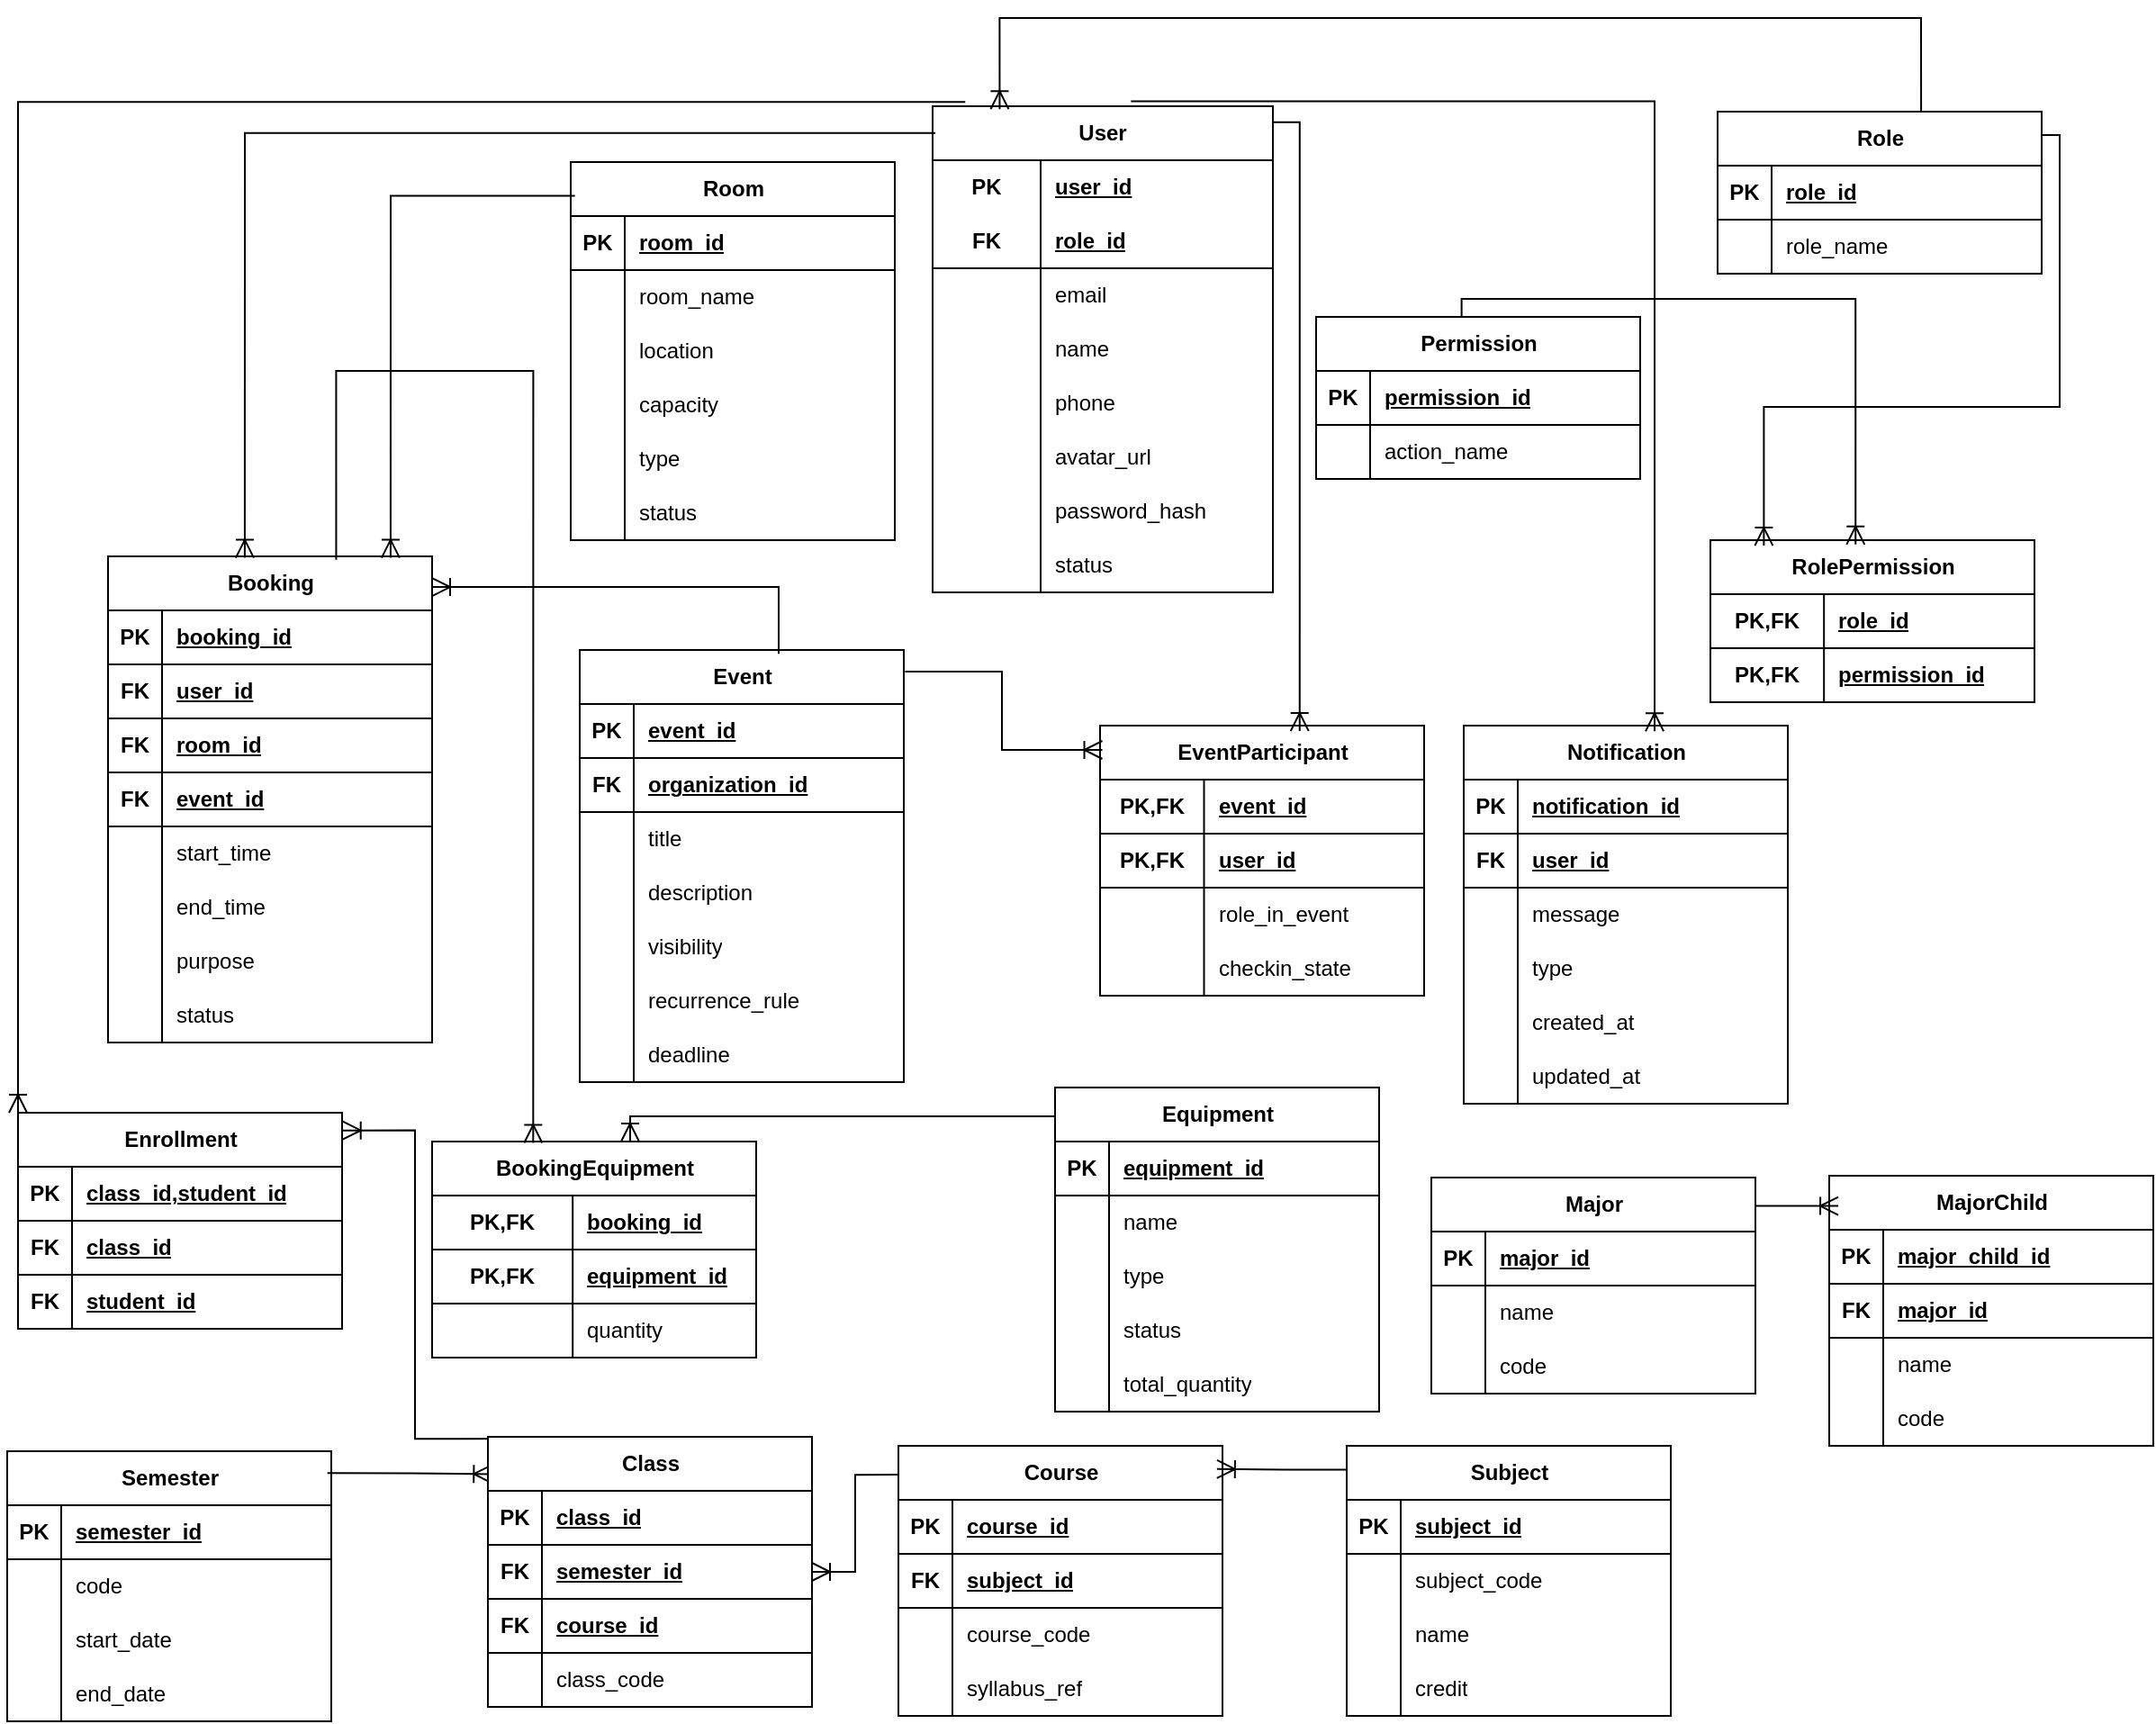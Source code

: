 <mxfile version="28.2.5">
  <diagram name="Trang-1" id="mJWxgaxZhNsr0rK2vao4">
    <mxGraphModel dx="2252" dy="1528" grid="0" gridSize="10" guides="1" tooltips="1" connect="1" arrows="1" fold="1" page="0" pageScale="1" pageWidth="1169" pageHeight="827" math="0" shadow="0">
      <root>
        <mxCell id="0" />
        <mxCell id="1" parent="0" />
        <mxCell id="U3tV8qXkcrobx_Gjmaoq-63" value="User" style="shape=table;startSize=30;container=1;collapsible=1;childLayout=tableLayout;fixedRows=1;rowLines=0;fontStyle=1;align=center;resizeLast=1;html=1;whiteSpace=wrap;" parent="1" vertex="1">
          <mxGeometry x="4" y="-525" width="189" height="270" as="geometry" />
        </mxCell>
        <mxCell id="U3tV8qXkcrobx_Gjmaoq-64" value="" style="shape=tableRow;horizontal=0;startSize=0;swimlaneHead=0;swimlaneBody=0;fillColor=none;collapsible=0;dropTarget=0;points=[[0,0.5],[1,0.5]];portConstraint=eastwest;top=0;left=0;right=0;bottom=0;html=1;" parent="U3tV8qXkcrobx_Gjmaoq-63" vertex="1">
          <mxGeometry y="30" width="189" height="30" as="geometry" />
        </mxCell>
        <mxCell id="U3tV8qXkcrobx_Gjmaoq-65" value="PK" style="shape=partialRectangle;connectable=0;fillColor=none;top=0;left=0;bottom=0;right=0;fontStyle=1;overflow=hidden;html=1;whiteSpace=wrap;" parent="U3tV8qXkcrobx_Gjmaoq-64" vertex="1">
          <mxGeometry width="60" height="30" as="geometry">
            <mxRectangle width="60" height="30" as="alternateBounds" />
          </mxGeometry>
        </mxCell>
        <mxCell id="U3tV8qXkcrobx_Gjmaoq-66" value="user_id" style="shape=partialRectangle;connectable=0;fillColor=none;top=0;left=0;bottom=0;right=0;align=left;spacingLeft=6;fontStyle=5;overflow=hidden;html=1;whiteSpace=wrap;" parent="U3tV8qXkcrobx_Gjmaoq-64" vertex="1">
          <mxGeometry x="60" width="129" height="30" as="geometry">
            <mxRectangle width="129" height="30" as="alternateBounds" />
          </mxGeometry>
        </mxCell>
        <mxCell id="U3tV8qXkcrobx_Gjmaoq-67" value="" style="shape=tableRow;horizontal=0;startSize=0;swimlaneHead=0;swimlaneBody=0;fillColor=none;collapsible=0;dropTarget=0;points=[[0,0.5],[1,0.5]];portConstraint=eastwest;top=0;left=0;right=0;bottom=1;html=1;" parent="U3tV8qXkcrobx_Gjmaoq-63" vertex="1">
          <mxGeometry y="60" width="189" height="30" as="geometry" />
        </mxCell>
        <mxCell id="U3tV8qXkcrobx_Gjmaoq-68" value="FK" style="shape=partialRectangle;connectable=0;fillColor=none;top=0;left=0;bottom=0;right=0;fontStyle=1;overflow=hidden;html=1;whiteSpace=wrap;" parent="U3tV8qXkcrobx_Gjmaoq-67" vertex="1">
          <mxGeometry width="60" height="30" as="geometry">
            <mxRectangle width="60" height="30" as="alternateBounds" />
          </mxGeometry>
        </mxCell>
        <mxCell id="U3tV8qXkcrobx_Gjmaoq-69" value="role_id" style="shape=partialRectangle;connectable=0;fillColor=none;top=0;left=0;bottom=0;right=0;align=left;spacingLeft=6;fontStyle=5;overflow=hidden;html=1;whiteSpace=wrap;" parent="U3tV8qXkcrobx_Gjmaoq-67" vertex="1">
          <mxGeometry x="60" width="129" height="30" as="geometry">
            <mxRectangle width="129" height="30" as="alternateBounds" />
          </mxGeometry>
        </mxCell>
        <mxCell id="U3tV8qXkcrobx_Gjmaoq-70" value="" style="shape=tableRow;horizontal=0;startSize=0;swimlaneHead=0;swimlaneBody=0;fillColor=none;collapsible=0;dropTarget=0;points=[[0,0.5],[1,0.5]];portConstraint=eastwest;top=0;left=0;right=0;bottom=0;html=1;" parent="U3tV8qXkcrobx_Gjmaoq-63" vertex="1">
          <mxGeometry y="90" width="189" height="30" as="geometry" />
        </mxCell>
        <mxCell id="U3tV8qXkcrobx_Gjmaoq-71" value="" style="shape=partialRectangle;connectable=0;fillColor=none;top=0;left=0;bottom=0;right=0;editable=1;overflow=hidden;html=1;whiteSpace=wrap;" parent="U3tV8qXkcrobx_Gjmaoq-70" vertex="1">
          <mxGeometry width="60" height="30" as="geometry">
            <mxRectangle width="60" height="30" as="alternateBounds" />
          </mxGeometry>
        </mxCell>
        <mxCell id="U3tV8qXkcrobx_Gjmaoq-72" value="email" style="shape=partialRectangle;connectable=0;fillColor=none;top=0;left=0;bottom=0;right=0;align=left;spacingLeft=6;overflow=hidden;html=1;whiteSpace=wrap;" parent="U3tV8qXkcrobx_Gjmaoq-70" vertex="1">
          <mxGeometry x="60" width="129" height="30" as="geometry">
            <mxRectangle width="129" height="30" as="alternateBounds" />
          </mxGeometry>
        </mxCell>
        <mxCell id="U3tV8qXkcrobx_Gjmaoq-85" value="" style="shape=tableRow;horizontal=0;startSize=0;swimlaneHead=0;swimlaneBody=0;fillColor=none;collapsible=0;dropTarget=0;points=[[0,0.5],[1,0.5]];portConstraint=eastwest;top=0;left=0;right=0;bottom=0;html=1;" parent="U3tV8qXkcrobx_Gjmaoq-63" vertex="1">
          <mxGeometry y="120" width="189" height="30" as="geometry" />
        </mxCell>
        <mxCell id="U3tV8qXkcrobx_Gjmaoq-86" value="" style="shape=partialRectangle;connectable=0;fillColor=none;top=0;left=0;bottom=0;right=0;editable=1;overflow=hidden;html=1;whiteSpace=wrap;" parent="U3tV8qXkcrobx_Gjmaoq-85" vertex="1">
          <mxGeometry width="60" height="30" as="geometry">
            <mxRectangle width="60" height="30" as="alternateBounds" />
          </mxGeometry>
        </mxCell>
        <mxCell id="U3tV8qXkcrobx_Gjmaoq-87" value="name" style="shape=partialRectangle;connectable=0;fillColor=none;top=0;left=0;bottom=0;right=0;align=left;spacingLeft=6;overflow=hidden;html=1;whiteSpace=wrap;" parent="U3tV8qXkcrobx_Gjmaoq-85" vertex="1">
          <mxGeometry x="60" width="129" height="30" as="geometry">
            <mxRectangle width="129" height="30" as="alternateBounds" />
          </mxGeometry>
        </mxCell>
        <mxCell id="U3tV8qXkcrobx_Gjmaoq-82" value="" style="shape=tableRow;horizontal=0;startSize=0;swimlaneHead=0;swimlaneBody=0;fillColor=none;collapsible=0;dropTarget=0;points=[[0,0.5],[1,0.5]];portConstraint=eastwest;top=0;left=0;right=0;bottom=0;html=1;" parent="U3tV8qXkcrobx_Gjmaoq-63" vertex="1">
          <mxGeometry y="150" width="189" height="30" as="geometry" />
        </mxCell>
        <mxCell id="U3tV8qXkcrobx_Gjmaoq-83" value="" style="shape=partialRectangle;connectable=0;fillColor=none;top=0;left=0;bottom=0;right=0;editable=1;overflow=hidden;html=1;whiteSpace=wrap;" parent="U3tV8qXkcrobx_Gjmaoq-82" vertex="1">
          <mxGeometry width="60" height="30" as="geometry">
            <mxRectangle width="60" height="30" as="alternateBounds" />
          </mxGeometry>
        </mxCell>
        <mxCell id="U3tV8qXkcrobx_Gjmaoq-84" value="phone" style="shape=partialRectangle;connectable=0;fillColor=none;top=0;left=0;bottom=0;right=0;align=left;spacingLeft=6;overflow=hidden;html=1;whiteSpace=wrap;" parent="U3tV8qXkcrobx_Gjmaoq-82" vertex="1">
          <mxGeometry x="60" width="129" height="30" as="geometry">
            <mxRectangle width="129" height="30" as="alternateBounds" />
          </mxGeometry>
        </mxCell>
        <mxCell id="U3tV8qXkcrobx_Gjmaoq-79" value="" style="shape=tableRow;horizontal=0;startSize=0;swimlaneHead=0;swimlaneBody=0;fillColor=none;collapsible=0;dropTarget=0;points=[[0,0.5],[1,0.5]];portConstraint=eastwest;top=0;left=0;right=0;bottom=0;html=1;" parent="U3tV8qXkcrobx_Gjmaoq-63" vertex="1">
          <mxGeometry y="180" width="189" height="30" as="geometry" />
        </mxCell>
        <mxCell id="U3tV8qXkcrobx_Gjmaoq-80" value="" style="shape=partialRectangle;connectable=0;fillColor=none;top=0;left=0;bottom=0;right=0;editable=1;overflow=hidden;html=1;whiteSpace=wrap;" parent="U3tV8qXkcrobx_Gjmaoq-79" vertex="1">
          <mxGeometry width="60" height="30" as="geometry">
            <mxRectangle width="60" height="30" as="alternateBounds" />
          </mxGeometry>
        </mxCell>
        <mxCell id="U3tV8qXkcrobx_Gjmaoq-81" value="avatar_url" style="shape=partialRectangle;connectable=0;fillColor=none;top=0;left=0;bottom=0;right=0;align=left;spacingLeft=6;overflow=hidden;html=1;whiteSpace=wrap;" parent="U3tV8qXkcrobx_Gjmaoq-79" vertex="1">
          <mxGeometry x="60" width="129" height="30" as="geometry">
            <mxRectangle width="129" height="30" as="alternateBounds" />
          </mxGeometry>
        </mxCell>
        <mxCell id="U3tV8qXkcrobx_Gjmaoq-76" value="" style="shape=tableRow;horizontal=0;startSize=0;swimlaneHead=0;swimlaneBody=0;fillColor=none;collapsible=0;dropTarget=0;points=[[0,0.5],[1,0.5]];portConstraint=eastwest;top=0;left=0;right=0;bottom=0;html=1;" parent="U3tV8qXkcrobx_Gjmaoq-63" vertex="1">
          <mxGeometry y="210" width="189" height="30" as="geometry" />
        </mxCell>
        <mxCell id="U3tV8qXkcrobx_Gjmaoq-77" value="" style="shape=partialRectangle;connectable=0;fillColor=none;top=0;left=0;bottom=0;right=0;editable=1;overflow=hidden;html=1;whiteSpace=wrap;" parent="U3tV8qXkcrobx_Gjmaoq-76" vertex="1">
          <mxGeometry width="60" height="30" as="geometry">
            <mxRectangle width="60" height="30" as="alternateBounds" />
          </mxGeometry>
        </mxCell>
        <mxCell id="U3tV8qXkcrobx_Gjmaoq-78" value="password_hash" style="shape=partialRectangle;connectable=0;fillColor=none;top=0;left=0;bottom=0;right=0;align=left;spacingLeft=6;overflow=hidden;html=1;whiteSpace=wrap;" parent="U3tV8qXkcrobx_Gjmaoq-76" vertex="1">
          <mxGeometry x="60" width="129" height="30" as="geometry">
            <mxRectangle width="129" height="30" as="alternateBounds" />
          </mxGeometry>
        </mxCell>
        <mxCell id="U3tV8qXkcrobx_Gjmaoq-73" value="" style="shape=tableRow;horizontal=0;startSize=0;swimlaneHead=0;swimlaneBody=0;fillColor=none;collapsible=0;dropTarget=0;points=[[0,0.5],[1,0.5]];portConstraint=eastwest;top=0;left=0;right=0;bottom=0;html=1;" parent="U3tV8qXkcrobx_Gjmaoq-63" vertex="1">
          <mxGeometry y="240" width="189" height="30" as="geometry" />
        </mxCell>
        <mxCell id="U3tV8qXkcrobx_Gjmaoq-74" value="" style="shape=partialRectangle;connectable=0;fillColor=none;top=0;left=0;bottom=0;right=0;editable=1;overflow=hidden;html=1;whiteSpace=wrap;" parent="U3tV8qXkcrobx_Gjmaoq-73" vertex="1">
          <mxGeometry width="60" height="30" as="geometry">
            <mxRectangle width="60" height="30" as="alternateBounds" />
          </mxGeometry>
        </mxCell>
        <mxCell id="U3tV8qXkcrobx_Gjmaoq-75" value="status" style="shape=partialRectangle;connectable=0;fillColor=none;top=0;left=0;bottom=0;right=0;align=left;spacingLeft=6;overflow=hidden;html=1;whiteSpace=wrap;" parent="U3tV8qXkcrobx_Gjmaoq-73" vertex="1">
          <mxGeometry x="60" width="129" height="30" as="geometry">
            <mxRectangle width="129" height="30" as="alternateBounds" />
          </mxGeometry>
        </mxCell>
        <mxCell id="U3tV8qXkcrobx_Gjmaoq-101" value="Role" style="shape=table;startSize=30;container=1;collapsible=1;childLayout=tableLayout;fixedRows=1;rowLines=0;fontStyle=1;align=center;resizeLast=1;html=1;" parent="1" vertex="1">
          <mxGeometry x="440" y="-522" width="180" height="90" as="geometry" />
        </mxCell>
        <mxCell id="U3tV8qXkcrobx_Gjmaoq-102" value="" style="shape=tableRow;horizontal=0;startSize=0;swimlaneHead=0;swimlaneBody=0;fillColor=none;collapsible=0;dropTarget=0;points=[[0,0.5],[1,0.5]];portConstraint=eastwest;top=0;left=0;right=0;bottom=1;" parent="U3tV8qXkcrobx_Gjmaoq-101" vertex="1">
          <mxGeometry y="30" width="180" height="30" as="geometry" />
        </mxCell>
        <mxCell id="U3tV8qXkcrobx_Gjmaoq-103" value="PK" style="shape=partialRectangle;connectable=0;fillColor=none;top=0;left=0;bottom=0;right=0;fontStyle=1;overflow=hidden;whiteSpace=wrap;html=1;" parent="U3tV8qXkcrobx_Gjmaoq-102" vertex="1">
          <mxGeometry width="30" height="30" as="geometry">
            <mxRectangle width="30" height="30" as="alternateBounds" />
          </mxGeometry>
        </mxCell>
        <mxCell id="U3tV8qXkcrobx_Gjmaoq-104" value="role_id" style="shape=partialRectangle;connectable=0;fillColor=none;top=0;left=0;bottom=0;right=0;align=left;spacingLeft=6;fontStyle=5;overflow=hidden;whiteSpace=wrap;html=1;" parent="U3tV8qXkcrobx_Gjmaoq-102" vertex="1">
          <mxGeometry x="30" width="150" height="30" as="geometry">
            <mxRectangle width="150" height="30" as="alternateBounds" />
          </mxGeometry>
        </mxCell>
        <mxCell id="U3tV8qXkcrobx_Gjmaoq-105" value="" style="shape=tableRow;horizontal=0;startSize=0;swimlaneHead=0;swimlaneBody=0;fillColor=none;collapsible=0;dropTarget=0;points=[[0,0.5],[1,0.5]];portConstraint=eastwest;top=0;left=0;right=0;bottom=0;" parent="U3tV8qXkcrobx_Gjmaoq-101" vertex="1">
          <mxGeometry y="60" width="180" height="30" as="geometry" />
        </mxCell>
        <mxCell id="U3tV8qXkcrobx_Gjmaoq-106" value="" style="shape=partialRectangle;connectable=0;fillColor=none;top=0;left=0;bottom=0;right=0;editable=1;overflow=hidden;whiteSpace=wrap;html=1;" parent="U3tV8qXkcrobx_Gjmaoq-105" vertex="1">
          <mxGeometry width="30" height="30" as="geometry">
            <mxRectangle width="30" height="30" as="alternateBounds" />
          </mxGeometry>
        </mxCell>
        <mxCell id="U3tV8qXkcrobx_Gjmaoq-107" value="role_name" style="shape=partialRectangle;connectable=0;fillColor=none;top=0;left=0;bottom=0;right=0;align=left;spacingLeft=6;overflow=hidden;whiteSpace=wrap;html=1;" parent="U3tV8qXkcrobx_Gjmaoq-105" vertex="1">
          <mxGeometry x="30" width="150" height="30" as="geometry">
            <mxRectangle width="150" height="30" as="alternateBounds" />
          </mxGeometry>
        </mxCell>
        <mxCell id="U3tV8qXkcrobx_Gjmaoq-114" value="Permission" style="shape=table;startSize=30;container=1;collapsible=1;childLayout=tableLayout;fixedRows=1;rowLines=0;fontStyle=1;align=center;resizeLast=1;html=1;" parent="1" vertex="1">
          <mxGeometry x="217" y="-408" width="180" height="90" as="geometry" />
        </mxCell>
        <mxCell id="U3tV8qXkcrobx_Gjmaoq-115" value="" style="shape=tableRow;horizontal=0;startSize=0;swimlaneHead=0;swimlaneBody=0;fillColor=none;collapsible=0;dropTarget=0;points=[[0,0.5],[1,0.5]];portConstraint=eastwest;top=0;left=0;right=0;bottom=1;" parent="U3tV8qXkcrobx_Gjmaoq-114" vertex="1">
          <mxGeometry y="30" width="180" height="30" as="geometry" />
        </mxCell>
        <mxCell id="U3tV8qXkcrobx_Gjmaoq-116" value="PK" style="shape=partialRectangle;connectable=0;fillColor=none;top=0;left=0;bottom=0;right=0;fontStyle=1;overflow=hidden;whiteSpace=wrap;html=1;" parent="U3tV8qXkcrobx_Gjmaoq-115" vertex="1">
          <mxGeometry width="30" height="30" as="geometry">
            <mxRectangle width="30" height="30" as="alternateBounds" />
          </mxGeometry>
        </mxCell>
        <mxCell id="U3tV8qXkcrobx_Gjmaoq-117" value="permission_id" style="shape=partialRectangle;connectable=0;fillColor=none;top=0;left=0;bottom=0;right=0;align=left;spacingLeft=6;fontStyle=5;overflow=hidden;whiteSpace=wrap;html=1;" parent="U3tV8qXkcrobx_Gjmaoq-115" vertex="1">
          <mxGeometry x="30" width="150" height="30" as="geometry">
            <mxRectangle width="150" height="30" as="alternateBounds" />
          </mxGeometry>
        </mxCell>
        <mxCell id="U3tV8qXkcrobx_Gjmaoq-118" value="" style="shape=tableRow;horizontal=0;startSize=0;swimlaneHead=0;swimlaneBody=0;fillColor=none;collapsible=0;dropTarget=0;points=[[0,0.5],[1,0.5]];portConstraint=eastwest;top=0;left=0;right=0;bottom=0;" parent="U3tV8qXkcrobx_Gjmaoq-114" vertex="1">
          <mxGeometry y="60" width="180" height="30" as="geometry" />
        </mxCell>
        <mxCell id="U3tV8qXkcrobx_Gjmaoq-119" value="" style="shape=partialRectangle;connectable=0;fillColor=none;top=0;left=0;bottom=0;right=0;editable=1;overflow=hidden;whiteSpace=wrap;html=1;" parent="U3tV8qXkcrobx_Gjmaoq-118" vertex="1">
          <mxGeometry width="30" height="30" as="geometry">
            <mxRectangle width="30" height="30" as="alternateBounds" />
          </mxGeometry>
        </mxCell>
        <mxCell id="U3tV8qXkcrobx_Gjmaoq-120" value="action_name" style="shape=partialRectangle;connectable=0;fillColor=none;top=0;left=0;bottom=0;right=0;align=left;spacingLeft=6;overflow=hidden;whiteSpace=wrap;html=1;" parent="U3tV8qXkcrobx_Gjmaoq-118" vertex="1">
          <mxGeometry x="30" width="150" height="30" as="geometry">
            <mxRectangle width="150" height="30" as="alternateBounds" />
          </mxGeometry>
        </mxCell>
        <mxCell id="U3tV8qXkcrobx_Gjmaoq-127" value="RolePermission" style="shape=table;startSize=30;container=1;collapsible=1;childLayout=tableLayout;fixedRows=1;rowLines=0;fontStyle=1;align=center;resizeLast=1;html=1;" parent="1" vertex="1">
          <mxGeometry x="436" y="-284" width="180" height="90" as="geometry" />
        </mxCell>
        <mxCell id="U3tV8qXkcrobx_Gjmaoq-128" value="" style="shape=tableRow;horizontal=0;startSize=0;swimlaneHead=0;swimlaneBody=0;fillColor=none;collapsible=0;dropTarget=0;points=[[0,0.5],[1,0.5]];portConstraint=eastwest;top=0;left=0;right=0;bottom=1;" parent="U3tV8qXkcrobx_Gjmaoq-127" vertex="1">
          <mxGeometry y="30" width="180" height="30" as="geometry" />
        </mxCell>
        <mxCell id="U3tV8qXkcrobx_Gjmaoq-129" value="PK,FK" style="shape=partialRectangle;connectable=0;fillColor=none;top=0;left=0;bottom=0;right=0;fontStyle=1;overflow=hidden;whiteSpace=wrap;html=1;" parent="U3tV8qXkcrobx_Gjmaoq-128" vertex="1">
          <mxGeometry width="63.083" height="30" as="geometry">
            <mxRectangle width="63.083" height="30" as="alternateBounds" />
          </mxGeometry>
        </mxCell>
        <mxCell id="U3tV8qXkcrobx_Gjmaoq-130" value="role_id" style="shape=partialRectangle;connectable=0;fillColor=none;top=0;left=0;bottom=0;right=0;align=left;spacingLeft=6;fontStyle=5;overflow=hidden;whiteSpace=wrap;html=1;" parent="U3tV8qXkcrobx_Gjmaoq-128" vertex="1">
          <mxGeometry x="63.083" width="116.917" height="30" as="geometry">
            <mxRectangle width="116.917" height="30" as="alternateBounds" />
          </mxGeometry>
        </mxCell>
        <mxCell id="U3tV8qXkcrobx_Gjmaoq-140" value="" style="shape=tableRow;horizontal=0;startSize=0;swimlaneHead=0;swimlaneBody=0;fillColor=none;collapsible=0;dropTarget=0;points=[[0,0.5],[1,0.5]];portConstraint=eastwest;top=0;left=0;right=0;bottom=1;" parent="U3tV8qXkcrobx_Gjmaoq-127" vertex="1">
          <mxGeometry y="60" width="180" height="30" as="geometry" />
        </mxCell>
        <mxCell id="U3tV8qXkcrobx_Gjmaoq-141" value="PK,FK" style="shape=partialRectangle;connectable=0;fillColor=none;top=0;left=0;bottom=0;right=0;fontStyle=1;overflow=hidden;whiteSpace=wrap;html=1;" parent="U3tV8qXkcrobx_Gjmaoq-140" vertex="1">
          <mxGeometry width="63.083" height="30" as="geometry">
            <mxRectangle width="63.083" height="30" as="alternateBounds" />
          </mxGeometry>
        </mxCell>
        <mxCell id="U3tV8qXkcrobx_Gjmaoq-142" value="permission_id" style="shape=partialRectangle;connectable=0;fillColor=none;top=0;left=0;bottom=0;right=0;align=left;spacingLeft=6;fontStyle=5;overflow=hidden;whiteSpace=wrap;html=1;" parent="U3tV8qXkcrobx_Gjmaoq-140" vertex="1">
          <mxGeometry x="63.083" width="116.917" height="30" as="geometry">
            <mxRectangle width="116.917" height="30" as="alternateBounds" />
          </mxGeometry>
        </mxCell>
        <mxCell id="U3tV8qXkcrobx_Gjmaoq-143" value="Room" style="shape=table;startSize=30;container=1;collapsible=1;childLayout=tableLayout;fixedRows=1;rowLines=0;fontStyle=1;align=center;resizeLast=1;html=1;" parent="1" vertex="1">
          <mxGeometry x="-197" y="-494" width="180" height="210" as="geometry" />
        </mxCell>
        <mxCell id="U3tV8qXkcrobx_Gjmaoq-144" value="" style="shape=tableRow;horizontal=0;startSize=0;swimlaneHead=0;swimlaneBody=0;fillColor=none;collapsible=0;dropTarget=0;points=[[0,0.5],[1,0.5]];portConstraint=eastwest;top=0;left=0;right=0;bottom=1;" parent="U3tV8qXkcrobx_Gjmaoq-143" vertex="1">
          <mxGeometry y="30" width="180" height="30" as="geometry" />
        </mxCell>
        <mxCell id="U3tV8qXkcrobx_Gjmaoq-145" value="PK" style="shape=partialRectangle;connectable=0;fillColor=none;top=0;left=0;bottom=0;right=0;fontStyle=1;overflow=hidden;whiteSpace=wrap;html=1;" parent="U3tV8qXkcrobx_Gjmaoq-144" vertex="1">
          <mxGeometry width="30" height="30" as="geometry">
            <mxRectangle width="30" height="30" as="alternateBounds" />
          </mxGeometry>
        </mxCell>
        <mxCell id="U3tV8qXkcrobx_Gjmaoq-146" value="room_id" style="shape=partialRectangle;connectable=0;fillColor=none;top=0;left=0;bottom=0;right=0;align=left;spacingLeft=6;fontStyle=5;overflow=hidden;whiteSpace=wrap;html=1;" parent="U3tV8qXkcrobx_Gjmaoq-144" vertex="1">
          <mxGeometry x="30" width="150" height="30" as="geometry">
            <mxRectangle width="150" height="30" as="alternateBounds" />
          </mxGeometry>
        </mxCell>
        <mxCell id="U3tV8qXkcrobx_Gjmaoq-147" value="" style="shape=tableRow;horizontal=0;startSize=0;swimlaneHead=0;swimlaneBody=0;fillColor=none;collapsible=0;dropTarget=0;points=[[0,0.5],[1,0.5]];portConstraint=eastwest;top=0;left=0;right=0;bottom=0;" parent="U3tV8qXkcrobx_Gjmaoq-143" vertex="1">
          <mxGeometry y="60" width="180" height="30" as="geometry" />
        </mxCell>
        <mxCell id="U3tV8qXkcrobx_Gjmaoq-148" value="" style="shape=partialRectangle;connectable=0;fillColor=none;top=0;left=0;bottom=0;right=0;editable=1;overflow=hidden;whiteSpace=wrap;html=1;" parent="U3tV8qXkcrobx_Gjmaoq-147" vertex="1">
          <mxGeometry width="30" height="30" as="geometry">
            <mxRectangle width="30" height="30" as="alternateBounds" />
          </mxGeometry>
        </mxCell>
        <mxCell id="U3tV8qXkcrobx_Gjmaoq-149" value="room_name" style="shape=partialRectangle;connectable=0;fillColor=none;top=0;left=0;bottom=0;right=0;align=left;spacingLeft=6;overflow=hidden;whiteSpace=wrap;html=1;" parent="U3tV8qXkcrobx_Gjmaoq-147" vertex="1">
          <mxGeometry x="30" width="150" height="30" as="geometry">
            <mxRectangle width="150" height="30" as="alternateBounds" />
          </mxGeometry>
        </mxCell>
        <mxCell id="U3tV8qXkcrobx_Gjmaoq-162" value="" style="shape=tableRow;horizontal=0;startSize=0;swimlaneHead=0;swimlaneBody=0;fillColor=none;collapsible=0;dropTarget=0;points=[[0,0.5],[1,0.5]];portConstraint=eastwest;top=0;left=0;right=0;bottom=0;" parent="U3tV8qXkcrobx_Gjmaoq-143" vertex="1">
          <mxGeometry y="90" width="180" height="30" as="geometry" />
        </mxCell>
        <mxCell id="U3tV8qXkcrobx_Gjmaoq-163" value="" style="shape=partialRectangle;connectable=0;fillColor=none;top=0;left=0;bottom=0;right=0;editable=1;overflow=hidden;whiteSpace=wrap;html=1;" parent="U3tV8qXkcrobx_Gjmaoq-162" vertex="1">
          <mxGeometry width="30" height="30" as="geometry">
            <mxRectangle width="30" height="30" as="alternateBounds" />
          </mxGeometry>
        </mxCell>
        <mxCell id="U3tV8qXkcrobx_Gjmaoq-164" value="location" style="shape=partialRectangle;connectable=0;fillColor=none;top=0;left=0;bottom=0;right=0;align=left;spacingLeft=6;overflow=hidden;whiteSpace=wrap;html=1;" parent="U3tV8qXkcrobx_Gjmaoq-162" vertex="1">
          <mxGeometry x="30" width="150" height="30" as="geometry">
            <mxRectangle width="150" height="30" as="alternateBounds" />
          </mxGeometry>
        </mxCell>
        <mxCell id="U3tV8qXkcrobx_Gjmaoq-159" value="" style="shape=tableRow;horizontal=0;startSize=0;swimlaneHead=0;swimlaneBody=0;fillColor=none;collapsible=0;dropTarget=0;points=[[0,0.5],[1,0.5]];portConstraint=eastwest;top=0;left=0;right=0;bottom=0;" parent="U3tV8qXkcrobx_Gjmaoq-143" vertex="1">
          <mxGeometry y="120" width="180" height="30" as="geometry" />
        </mxCell>
        <mxCell id="U3tV8qXkcrobx_Gjmaoq-160" value="" style="shape=partialRectangle;connectable=0;fillColor=none;top=0;left=0;bottom=0;right=0;editable=1;overflow=hidden;whiteSpace=wrap;html=1;" parent="U3tV8qXkcrobx_Gjmaoq-159" vertex="1">
          <mxGeometry width="30" height="30" as="geometry">
            <mxRectangle width="30" height="30" as="alternateBounds" />
          </mxGeometry>
        </mxCell>
        <mxCell id="U3tV8qXkcrobx_Gjmaoq-161" value="capacity" style="shape=partialRectangle;connectable=0;fillColor=none;top=0;left=0;bottom=0;right=0;align=left;spacingLeft=6;overflow=hidden;whiteSpace=wrap;html=1;" parent="U3tV8qXkcrobx_Gjmaoq-159" vertex="1">
          <mxGeometry x="30" width="150" height="30" as="geometry">
            <mxRectangle width="150" height="30" as="alternateBounds" />
          </mxGeometry>
        </mxCell>
        <mxCell id="U3tV8qXkcrobx_Gjmaoq-156" value="" style="shape=tableRow;horizontal=0;startSize=0;swimlaneHead=0;swimlaneBody=0;fillColor=none;collapsible=0;dropTarget=0;points=[[0,0.5],[1,0.5]];portConstraint=eastwest;top=0;left=0;right=0;bottom=0;" parent="U3tV8qXkcrobx_Gjmaoq-143" vertex="1">
          <mxGeometry y="150" width="180" height="30" as="geometry" />
        </mxCell>
        <mxCell id="U3tV8qXkcrobx_Gjmaoq-157" value="" style="shape=partialRectangle;connectable=0;fillColor=none;top=0;left=0;bottom=0;right=0;editable=1;overflow=hidden;whiteSpace=wrap;html=1;" parent="U3tV8qXkcrobx_Gjmaoq-156" vertex="1">
          <mxGeometry width="30" height="30" as="geometry">
            <mxRectangle width="30" height="30" as="alternateBounds" />
          </mxGeometry>
        </mxCell>
        <mxCell id="U3tV8qXkcrobx_Gjmaoq-158" value="type" style="shape=partialRectangle;connectable=0;fillColor=none;top=0;left=0;bottom=0;right=0;align=left;spacingLeft=6;overflow=hidden;whiteSpace=wrap;html=1;" parent="U3tV8qXkcrobx_Gjmaoq-156" vertex="1">
          <mxGeometry x="30" width="150" height="30" as="geometry">
            <mxRectangle width="150" height="30" as="alternateBounds" />
          </mxGeometry>
        </mxCell>
        <mxCell id="U3tV8qXkcrobx_Gjmaoq-150" value="" style="shape=tableRow;horizontal=0;startSize=0;swimlaneHead=0;swimlaneBody=0;fillColor=none;collapsible=0;dropTarget=0;points=[[0,0.5],[1,0.5]];portConstraint=eastwest;top=0;left=0;right=0;bottom=0;" parent="U3tV8qXkcrobx_Gjmaoq-143" vertex="1">
          <mxGeometry y="180" width="180" height="30" as="geometry" />
        </mxCell>
        <mxCell id="U3tV8qXkcrobx_Gjmaoq-151" value="" style="shape=partialRectangle;connectable=0;fillColor=none;top=0;left=0;bottom=0;right=0;editable=1;overflow=hidden;whiteSpace=wrap;html=1;" parent="U3tV8qXkcrobx_Gjmaoq-150" vertex="1">
          <mxGeometry width="30" height="30" as="geometry">
            <mxRectangle width="30" height="30" as="alternateBounds" />
          </mxGeometry>
        </mxCell>
        <mxCell id="U3tV8qXkcrobx_Gjmaoq-152" value="status" style="shape=partialRectangle;connectable=0;fillColor=none;top=0;left=0;bottom=0;right=0;align=left;spacingLeft=6;overflow=hidden;whiteSpace=wrap;html=1;" parent="U3tV8qXkcrobx_Gjmaoq-150" vertex="1">
          <mxGeometry x="30" width="150" height="30" as="geometry">
            <mxRectangle width="150" height="30" as="alternateBounds" />
          </mxGeometry>
        </mxCell>
        <mxCell id="U3tV8qXkcrobx_Gjmaoq-165" value="Equipment" style="shape=table;startSize=30;container=1;collapsible=1;childLayout=tableLayout;fixedRows=1;rowLines=0;fontStyle=1;align=center;resizeLast=1;html=1;" parent="1" vertex="1">
          <mxGeometry x="72" y="20" width="180" height="180" as="geometry" />
        </mxCell>
        <mxCell id="U3tV8qXkcrobx_Gjmaoq-166" value="" style="shape=tableRow;horizontal=0;startSize=0;swimlaneHead=0;swimlaneBody=0;fillColor=none;collapsible=0;dropTarget=0;points=[[0,0.5],[1,0.5]];portConstraint=eastwest;top=0;left=0;right=0;bottom=1;" parent="U3tV8qXkcrobx_Gjmaoq-165" vertex="1">
          <mxGeometry y="30" width="180" height="30" as="geometry" />
        </mxCell>
        <mxCell id="U3tV8qXkcrobx_Gjmaoq-167" value="PK" style="shape=partialRectangle;connectable=0;fillColor=none;top=0;left=0;bottom=0;right=0;fontStyle=1;overflow=hidden;whiteSpace=wrap;html=1;" parent="U3tV8qXkcrobx_Gjmaoq-166" vertex="1">
          <mxGeometry width="30" height="30" as="geometry">
            <mxRectangle width="30" height="30" as="alternateBounds" />
          </mxGeometry>
        </mxCell>
        <mxCell id="U3tV8qXkcrobx_Gjmaoq-168" value="equipment_id" style="shape=partialRectangle;connectable=0;fillColor=none;top=0;left=0;bottom=0;right=0;align=left;spacingLeft=6;fontStyle=5;overflow=hidden;whiteSpace=wrap;html=1;" parent="U3tV8qXkcrobx_Gjmaoq-166" vertex="1">
          <mxGeometry x="30" width="150" height="30" as="geometry">
            <mxRectangle width="150" height="30" as="alternateBounds" />
          </mxGeometry>
        </mxCell>
        <mxCell id="U3tV8qXkcrobx_Gjmaoq-169" value="" style="shape=tableRow;horizontal=0;startSize=0;swimlaneHead=0;swimlaneBody=0;fillColor=none;collapsible=0;dropTarget=0;points=[[0,0.5],[1,0.5]];portConstraint=eastwest;top=0;left=0;right=0;bottom=0;" parent="U3tV8qXkcrobx_Gjmaoq-165" vertex="1">
          <mxGeometry y="60" width="180" height="30" as="geometry" />
        </mxCell>
        <mxCell id="U3tV8qXkcrobx_Gjmaoq-170" value="" style="shape=partialRectangle;connectable=0;fillColor=none;top=0;left=0;bottom=0;right=0;editable=1;overflow=hidden;whiteSpace=wrap;html=1;" parent="U3tV8qXkcrobx_Gjmaoq-169" vertex="1">
          <mxGeometry width="30" height="30" as="geometry">
            <mxRectangle width="30" height="30" as="alternateBounds" />
          </mxGeometry>
        </mxCell>
        <mxCell id="U3tV8qXkcrobx_Gjmaoq-171" value="name" style="shape=partialRectangle;connectable=0;fillColor=none;top=0;left=0;bottom=0;right=0;align=left;spacingLeft=6;overflow=hidden;whiteSpace=wrap;html=1;" parent="U3tV8qXkcrobx_Gjmaoq-169" vertex="1">
          <mxGeometry x="30" width="150" height="30" as="geometry">
            <mxRectangle width="150" height="30" as="alternateBounds" />
          </mxGeometry>
        </mxCell>
        <mxCell id="U3tV8qXkcrobx_Gjmaoq-172" value="" style="shape=tableRow;horizontal=0;startSize=0;swimlaneHead=0;swimlaneBody=0;fillColor=none;collapsible=0;dropTarget=0;points=[[0,0.5],[1,0.5]];portConstraint=eastwest;top=0;left=0;right=0;bottom=0;" parent="U3tV8qXkcrobx_Gjmaoq-165" vertex="1">
          <mxGeometry y="90" width="180" height="30" as="geometry" />
        </mxCell>
        <mxCell id="U3tV8qXkcrobx_Gjmaoq-173" value="" style="shape=partialRectangle;connectable=0;fillColor=none;top=0;left=0;bottom=0;right=0;editable=1;overflow=hidden;whiteSpace=wrap;html=1;" parent="U3tV8qXkcrobx_Gjmaoq-172" vertex="1">
          <mxGeometry width="30" height="30" as="geometry">
            <mxRectangle width="30" height="30" as="alternateBounds" />
          </mxGeometry>
        </mxCell>
        <mxCell id="U3tV8qXkcrobx_Gjmaoq-174" value="type" style="shape=partialRectangle;connectable=0;fillColor=none;top=0;left=0;bottom=0;right=0;align=left;spacingLeft=6;overflow=hidden;whiteSpace=wrap;html=1;" parent="U3tV8qXkcrobx_Gjmaoq-172" vertex="1">
          <mxGeometry x="30" width="150" height="30" as="geometry">
            <mxRectangle width="150" height="30" as="alternateBounds" />
          </mxGeometry>
        </mxCell>
        <mxCell id="U3tV8qXkcrobx_Gjmaoq-178" value="" style="shape=tableRow;horizontal=0;startSize=0;swimlaneHead=0;swimlaneBody=0;fillColor=none;collapsible=0;dropTarget=0;points=[[0,0.5],[1,0.5]];portConstraint=eastwest;top=0;left=0;right=0;bottom=0;" parent="U3tV8qXkcrobx_Gjmaoq-165" vertex="1">
          <mxGeometry y="120" width="180" height="30" as="geometry" />
        </mxCell>
        <mxCell id="U3tV8qXkcrobx_Gjmaoq-179" value="" style="shape=partialRectangle;connectable=0;fillColor=none;top=0;left=0;bottom=0;right=0;editable=1;overflow=hidden;whiteSpace=wrap;html=1;" parent="U3tV8qXkcrobx_Gjmaoq-178" vertex="1">
          <mxGeometry width="30" height="30" as="geometry">
            <mxRectangle width="30" height="30" as="alternateBounds" />
          </mxGeometry>
        </mxCell>
        <mxCell id="U3tV8qXkcrobx_Gjmaoq-180" value="status" style="shape=partialRectangle;connectable=0;fillColor=none;top=0;left=0;bottom=0;right=0;align=left;spacingLeft=6;overflow=hidden;whiteSpace=wrap;html=1;" parent="U3tV8qXkcrobx_Gjmaoq-178" vertex="1">
          <mxGeometry x="30" width="150" height="30" as="geometry">
            <mxRectangle width="150" height="30" as="alternateBounds" />
          </mxGeometry>
        </mxCell>
        <mxCell id="U3tV8qXkcrobx_Gjmaoq-175" value="" style="shape=tableRow;horizontal=0;startSize=0;swimlaneHead=0;swimlaneBody=0;fillColor=none;collapsible=0;dropTarget=0;points=[[0,0.5],[1,0.5]];portConstraint=eastwest;top=0;left=0;right=0;bottom=0;" parent="U3tV8qXkcrobx_Gjmaoq-165" vertex="1">
          <mxGeometry y="150" width="180" height="30" as="geometry" />
        </mxCell>
        <mxCell id="U3tV8qXkcrobx_Gjmaoq-176" value="" style="shape=partialRectangle;connectable=0;fillColor=none;top=0;left=0;bottom=0;right=0;editable=1;overflow=hidden;whiteSpace=wrap;html=1;" parent="U3tV8qXkcrobx_Gjmaoq-175" vertex="1">
          <mxGeometry width="30" height="30" as="geometry">
            <mxRectangle width="30" height="30" as="alternateBounds" />
          </mxGeometry>
        </mxCell>
        <mxCell id="U3tV8qXkcrobx_Gjmaoq-177" value="total_quantity" style="shape=partialRectangle;connectable=0;fillColor=none;top=0;left=0;bottom=0;right=0;align=left;spacingLeft=6;overflow=hidden;whiteSpace=wrap;html=1;" parent="U3tV8qXkcrobx_Gjmaoq-175" vertex="1">
          <mxGeometry x="30" width="150" height="30" as="geometry">
            <mxRectangle width="150" height="30" as="alternateBounds" />
          </mxGeometry>
        </mxCell>
        <mxCell id="U3tV8qXkcrobx_Gjmaoq-181" value="Booking" style="shape=table;startSize=30;container=1;collapsible=1;childLayout=tableLayout;fixedRows=1;rowLines=0;fontStyle=1;align=center;resizeLast=1;html=1;" parent="1" vertex="1">
          <mxGeometry x="-454" y="-275" width="180" height="270" as="geometry" />
        </mxCell>
        <mxCell id="U3tV8qXkcrobx_Gjmaoq-182" value="" style="shape=tableRow;horizontal=0;startSize=0;swimlaneHead=0;swimlaneBody=0;fillColor=none;collapsible=0;dropTarget=0;points=[[0,0.5],[1,0.5]];portConstraint=eastwest;top=0;left=0;right=0;bottom=1;" parent="U3tV8qXkcrobx_Gjmaoq-181" vertex="1">
          <mxGeometry y="30" width="180" height="30" as="geometry" />
        </mxCell>
        <mxCell id="U3tV8qXkcrobx_Gjmaoq-183" value="PK" style="shape=partialRectangle;connectable=0;fillColor=none;top=0;left=0;bottom=0;right=0;fontStyle=1;overflow=hidden;whiteSpace=wrap;html=1;" parent="U3tV8qXkcrobx_Gjmaoq-182" vertex="1">
          <mxGeometry width="30" height="30" as="geometry">
            <mxRectangle width="30" height="30" as="alternateBounds" />
          </mxGeometry>
        </mxCell>
        <mxCell id="U3tV8qXkcrobx_Gjmaoq-184" value="booking_id" style="shape=partialRectangle;connectable=0;fillColor=none;top=0;left=0;bottom=0;right=0;align=left;spacingLeft=6;fontStyle=5;overflow=hidden;whiteSpace=wrap;html=1;" parent="U3tV8qXkcrobx_Gjmaoq-182" vertex="1">
          <mxGeometry x="30" width="150" height="30" as="geometry">
            <mxRectangle width="150" height="30" as="alternateBounds" />
          </mxGeometry>
        </mxCell>
        <mxCell id="U3tV8qXkcrobx_Gjmaoq-197" value="" style="shape=tableRow;horizontal=0;startSize=0;swimlaneHead=0;swimlaneBody=0;fillColor=none;collapsible=0;dropTarget=0;points=[[0,0.5],[1,0.5]];portConstraint=eastwest;top=0;left=0;right=0;bottom=1;" parent="U3tV8qXkcrobx_Gjmaoq-181" vertex="1">
          <mxGeometry y="60" width="180" height="30" as="geometry" />
        </mxCell>
        <mxCell id="U3tV8qXkcrobx_Gjmaoq-198" value="FK" style="shape=partialRectangle;connectable=0;fillColor=none;top=0;left=0;bottom=0;right=0;fontStyle=1;overflow=hidden;whiteSpace=wrap;html=1;" parent="U3tV8qXkcrobx_Gjmaoq-197" vertex="1">
          <mxGeometry width="30" height="30" as="geometry">
            <mxRectangle width="30" height="30" as="alternateBounds" />
          </mxGeometry>
        </mxCell>
        <mxCell id="U3tV8qXkcrobx_Gjmaoq-199" value="user_id" style="shape=partialRectangle;connectable=0;fillColor=none;top=0;left=0;bottom=0;right=0;align=left;spacingLeft=6;fontStyle=5;overflow=hidden;whiteSpace=wrap;html=1;" parent="U3tV8qXkcrobx_Gjmaoq-197" vertex="1">
          <mxGeometry x="30" width="150" height="30" as="geometry">
            <mxRectangle width="150" height="30" as="alternateBounds" />
          </mxGeometry>
        </mxCell>
        <mxCell id="U3tV8qXkcrobx_Gjmaoq-194" value="" style="shape=tableRow;horizontal=0;startSize=0;swimlaneHead=0;swimlaneBody=0;fillColor=none;collapsible=0;dropTarget=0;points=[[0,0.5],[1,0.5]];portConstraint=eastwest;top=0;left=0;right=0;bottom=1;" parent="U3tV8qXkcrobx_Gjmaoq-181" vertex="1">
          <mxGeometry y="90" width="180" height="30" as="geometry" />
        </mxCell>
        <mxCell id="U3tV8qXkcrobx_Gjmaoq-195" value="FK" style="shape=partialRectangle;connectable=0;fillColor=none;top=0;left=0;bottom=0;right=0;fontStyle=1;overflow=hidden;whiteSpace=wrap;html=1;" parent="U3tV8qXkcrobx_Gjmaoq-194" vertex="1">
          <mxGeometry width="30" height="30" as="geometry">
            <mxRectangle width="30" height="30" as="alternateBounds" />
          </mxGeometry>
        </mxCell>
        <mxCell id="U3tV8qXkcrobx_Gjmaoq-196" value="room_id" style="shape=partialRectangle;connectable=0;fillColor=none;top=0;left=0;bottom=0;right=0;align=left;spacingLeft=6;fontStyle=5;overflow=hidden;whiteSpace=wrap;html=1;" parent="U3tV8qXkcrobx_Gjmaoq-194" vertex="1">
          <mxGeometry x="30" width="150" height="30" as="geometry">
            <mxRectangle width="150" height="30" as="alternateBounds" />
          </mxGeometry>
        </mxCell>
        <mxCell id="U3tV8qXkcrobx_Gjmaoq-203" value="" style="shape=tableRow;horizontal=0;startSize=0;swimlaneHead=0;swimlaneBody=0;fillColor=none;collapsible=0;dropTarget=0;points=[[0,0.5],[1,0.5]];portConstraint=eastwest;top=0;left=0;right=0;bottom=1;" parent="U3tV8qXkcrobx_Gjmaoq-181" vertex="1">
          <mxGeometry y="120" width="180" height="30" as="geometry" />
        </mxCell>
        <mxCell id="U3tV8qXkcrobx_Gjmaoq-204" value="FK" style="shape=partialRectangle;connectable=0;fillColor=none;top=0;left=0;bottom=0;right=0;fontStyle=1;overflow=hidden;whiteSpace=wrap;html=1;" parent="U3tV8qXkcrobx_Gjmaoq-203" vertex="1">
          <mxGeometry width="30" height="30" as="geometry">
            <mxRectangle width="30" height="30" as="alternateBounds" />
          </mxGeometry>
        </mxCell>
        <mxCell id="U3tV8qXkcrobx_Gjmaoq-205" value="event_id" style="shape=partialRectangle;connectable=0;fillColor=none;top=0;left=0;bottom=0;right=0;align=left;spacingLeft=6;fontStyle=5;overflow=hidden;whiteSpace=wrap;html=1;" parent="U3tV8qXkcrobx_Gjmaoq-203" vertex="1">
          <mxGeometry x="30" width="150" height="30" as="geometry">
            <mxRectangle width="150" height="30" as="alternateBounds" />
          </mxGeometry>
        </mxCell>
        <mxCell id="U3tV8qXkcrobx_Gjmaoq-185" value="" style="shape=tableRow;horizontal=0;startSize=0;swimlaneHead=0;swimlaneBody=0;fillColor=none;collapsible=0;dropTarget=0;points=[[0,0.5],[1,0.5]];portConstraint=eastwest;top=0;left=0;right=0;bottom=0;" parent="U3tV8qXkcrobx_Gjmaoq-181" vertex="1">
          <mxGeometry y="150" width="180" height="30" as="geometry" />
        </mxCell>
        <mxCell id="U3tV8qXkcrobx_Gjmaoq-186" value="" style="shape=partialRectangle;connectable=0;fillColor=none;top=0;left=0;bottom=0;right=0;editable=1;overflow=hidden;whiteSpace=wrap;html=1;" parent="U3tV8qXkcrobx_Gjmaoq-185" vertex="1">
          <mxGeometry width="30" height="30" as="geometry">
            <mxRectangle width="30" height="30" as="alternateBounds" />
          </mxGeometry>
        </mxCell>
        <mxCell id="U3tV8qXkcrobx_Gjmaoq-187" value="start_time" style="shape=partialRectangle;connectable=0;fillColor=none;top=0;left=0;bottom=0;right=0;align=left;spacingLeft=6;overflow=hidden;whiteSpace=wrap;html=1;" parent="U3tV8qXkcrobx_Gjmaoq-185" vertex="1">
          <mxGeometry x="30" width="150" height="30" as="geometry">
            <mxRectangle width="150" height="30" as="alternateBounds" />
          </mxGeometry>
        </mxCell>
        <mxCell id="U3tV8qXkcrobx_Gjmaoq-188" value="" style="shape=tableRow;horizontal=0;startSize=0;swimlaneHead=0;swimlaneBody=0;fillColor=none;collapsible=0;dropTarget=0;points=[[0,0.5],[1,0.5]];portConstraint=eastwest;top=0;left=0;right=0;bottom=0;" parent="U3tV8qXkcrobx_Gjmaoq-181" vertex="1">
          <mxGeometry y="180" width="180" height="30" as="geometry" />
        </mxCell>
        <mxCell id="U3tV8qXkcrobx_Gjmaoq-189" value="" style="shape=partialRectangle;connectable=0;fillColor=none;top=0;left=0;bottom=0;right=0;editable=1;overflow=hidden;whiteSpace=wrap;html=1;" parent="U3tV8qXkcrobx_Gjmaoq-188" vertex="1">
          <mxGeometry width="30" height="30" as="geometry">
            <mxRectangle width="30" height="30" as="alternateBounds" />
          </mxGeometry>
        </mxCell>
        <mxCell id="U3tV8qXkcrobx_Gjmaoq-190" value="end_time" style="shape=partialRectangle;connectable=0;fillColor=none;top=0;left=0;bottom=0;right=0;align=left;spacingLeft=6;overflow=hidden;whiteSpace=wrap;html=1;" parent="U3tV8qXkcrobx_Gjmaoq-188" vertex="1">
          <mxGeometry x="30" width="150" height="30" as="geometry">
            <mxRectangle width="150" height="30" as="alternateBounds" />
          </mxGeometry>
        </mxCell>
        <mxCell id="U3tV8qXkcrobx_Gjmaoq-191" value="" style="shape=tableRow;horizontal=0;startSize=0;swimlaneHead=0;swimlaneBody=0;fillColor=none;collapsible=0;dropTarget=0;points=[[0,0.5],[1,0.5]];portConstraint=eastwest;top=0;left=0;right=0;bottom=0;" parent="U3tV8qXkcrobx_Gjmaoq-181" vertex="1">
          <mxGeometry y="210" width="180" height="30" as="geometry" />
        </mxCell>
        <mxCell id="U3tV8qXkcrobx_Gjmaoq-192" value="" style="shape=partialRectangle;connectable=0;fillColor=none;top=0;left=0;bottom=0;right=0;editable=1;overflow=hidden;whiteSpace=wrap;html=1;" parent="U3tV8qXkcrobx_Gjmaoq-191" vertex="1">
          <mxGeometry width="30" height="30" as="geometry">
            <mxRectangle width="30" height="30" as="alternateBounds" />
          </mxGeometry>
        </mxCell>
        <mxCell id="U3tV8qXkcrobx_Gjmaoq-193" value="purpose" style="shape=partialRectangle;connectable=0;fillColor=none;top=0;left=0;bottom=0;right=0;align=left;spacingLeft=6;overflow=hidden;whiteSpace=wrap;html=1;" parent="U3tV8qXkcrobx_Gjmaoq-191" vertex="1">
          <mxGeometry x="30" width="150" height="30" as="geometry">
            <mxRectangle width="150" height="30" as="alternateBounds" />
          </mxGeometry>
        </mxCell>
        <mxCell id="U3tV8qXkcrobx_Gjmaoq-206" value="" style="shape=tableRow;horizontal=0;startSize=0;swimlaneHead=0;swimlaneBody=0;fillColor=none;collapsible=0;dropTarget=0;points=[[0,0.5],[1,0.5]];portConstraint=eastwest;top=0;left=0;right=0;bottom=0;" parent="U3tV8qXkcrobx_Gjmaoq-181" vertex="1">
          <mxGeometry y="240" width="180" height="30" as="geometry" />
        </mxCell>
        <mxCell id="U3tV8qXkcrobx_Gjmaoq-207" value="" style="shape=partialRectangle;connectable=0;fillColor=none;top=0;left=0;bottom=0;right=0;editable=1;overflow=hidden;whiteSpace=wrap;html=1;" parent="U3tV8qXkcrobx_Gjmaoq-206" vertex="1">
          <mxGeometry width="30" height="30" as="geometry">
            <mxRectangle width="30" height="30" as="alternateBounds" />
          </mxGeometry>
        </mxCell>
        <mxCell id="U3tV8qXkcrobx_Gjmaoq-208" value="status" style="shape=partialRectangle;connectable=0;fillColor=none;top=0;left=0;bottom=0;right=0;align=left;spacingLeft=6;overflow=hidden;whiteSpace=wrap;html=1;" parent="U3tV8qXkcrobx_Gjmaoq-206" vertex="1">
          <mxGeometry x="30" width="150" height="30" as="geometry">
            <mxRectangle width="150" height="30" as="alternateBounds" />
          </mxGeometry>
        </mxCell>
        <mxCell id="U3tV8qXkcrobx_Gjmaoq-209" value="BookingEquipment" style="shape=table;startSize=30;container=1;collapsible=1;childLayout=tableLayout;fixedRows=1;rowLines=0;fontStyle=1;align=center;resizeLast=1;html=1;" parent="1" vertex="1">
          <mxGeometry x="-274" y="50" width="180" height="120" as="geometry" />
        </mxCell>
        <mxCell id="U3tV8qXkcrobx_Gjmaoq-210" value="" style="shape=tableRow;horizontal=0;startSize=0;swimlaneHead=0;swimlaneBody=0;fillColor=none;collapsible=0;dropTarget=0;points=[[0,0.5],[1,0.5]];portConstraint=eastwest;top=0;left=0;right=0;bottom=1;" parent="U3tV8qXkcrobx_Gjmaoq-209" vertex="1">
          <mxGeometry y="30" width="180" height="30" as="geometry" />
        </mxCell>
        <mxCell id="U3tV8qXkcrobx_Gjmaoq-211" value="PK,FK" style="shape=partialRectangle;connectable=0;fillColor=none;top=0;left=0;bottom=0;right=0;fontStyle=1;overflow=hidden;whiteSpace=wrap;html=1;" parent="U3tV8qXkcrobx_Gjmaoq-210" vertex="1">
          <mxGeometry width="78.083" height="30" as="geometry">
            <mxRectangle width="78.083" height="30" as="alternateBounds" />
          </mxGeometry>
        </mxCell>
        <mxCell id="U3tV8qXkcrobx_Gjmaoq-212" value="booking_id" style="shape=partialRectangle;connectable=0;fillColor=none;top=0;left=0;bottom=0;right=0;align=left;spacingLeft=6;fontStyle=5;overflow=hidden;whiteSpace=wrap;html=1;" parent="U3tV8qXkcrobx_Gjmaoq-210" vertex="1">
          <mxGeometry x="78.083" width="101.917" height="30" as="geometry">
            <mxRectangle width="101.917" height="30" as="alternateBounds" />
          </mxGeometry>
        </mxCell>
        <mxCell id="U3tV8qXkcrobx_Gjmaoq-222" value="" style="shape=tableRow;horizontal=0;startSize=0;swimlaneHead=0;swimlaneBody=0;fillColor=none;collapsible=0;dropTarget=0;points=[[0,0.5],[1,0.5]];portConstraint=eastwest;top=0;left=0;right=0;bottom=1;" parent="U3tV8qXkcrobx_Gjmaoq-209" vertex="1">
          <mxGeometry y="60" width="180" height="30" as="geometry" />
        </mxCell>
        <mxCell id="U3tV8qXkcrobx_Gjmaoq-223" value="PK,FK" style="shape=partialRectangle;connectable=0;fillColor=none;top=0;left=0;bottom=0;right=0;fontStyle=1;overflow=hidden;whiteSpace=wrap;html=1;" parent="U3tV8qXkcrobx_Gjmaoq-222" vertex="1">
          <mxGeometry width="78.083" height="30" as="geometry">
            <mxRectangle width="78.083" height="30" as="alternateBounds" />
          </mxGeometry>
        </mxCell>
        <mxCell id="U3tV8qXkcrobx_Gjmaoq-224" value="equipment_id" style="shape=partialRectangle;connectable=0;fillColor=none;top=0;left=0;bottom=0;right=0;align=left;spacingLeft=6;fontStyle=5;overflow=hidden;whiteSpace=wrap;html=1;" parent="U3tV8qXkcrobx_Gjmaoq-222" vertex="1">
          <mxGeometry x="78.083" width="101.917" height="30" as="geometry">
            <mxRectangle width="101.917" height="30" as="alternateBounds" />
          </mxGeometry>
        </mxCell>
        <mxCell id="U3tV8qXkcrobx_Gjmaoq-213" value="" style="shape=tableRow;horizontal=0;startSize=0;swimlaneHead=0;swimlaneBody=0;fillColor=none;collapsible=0;dropTarget=0;points=[[0,0.5],[1,0.5]];portConstraint=eastwest;top=0;left=0;right=0;bottom=0;" parent="U3tV8qXkcrobx_Gjmaoq-209" vertex="1">
          <mxGeometry y="90" width="180" height="30" as="geometry" />
        </mxCell>
        <mxCell id="U3tV8qXkcrobx_Gjmaoq-214" value="" style="shape=partialRectangle;connectable=0;fillColor=none;top=0;left=0;bottom=0;right=0;editable=1;overflow=hidden;whiteSpace=wrap;html=1;" parent="U3tV8qXkcrobx_Gjmaoq-213" vertex="1">
          <mxGeometry width="78.083" height="30" as="geometry">
            <mxRectangle width="78.083" height="30" as="alternateBounds" />
          </mxGeometry>
        </mxCell>
        <mxCell id="U3tV8qXkcrobx_Gjmaoq-215" value="quantity" style="shape=partialRectangle;connectable=0;fillColor=none;top=0;left=0;bottom=0;right=0;align=left;spacingLeft=6;overflow=hidden;whiteSpace=wrap;html=1;" parent="U3tV8qXkcrobx_Gjmaoq-213" vertex="1">
          <mxGeometry x="78.083" width="101.917" height="30" as="geometry">
            <mxRectangle width="101.917" height="30" as="alternateBounds" />
          </mxGeometry>
        </mxCell>
        <mxCell id="U3tV8qXkcrobx_Gjmaoq-225" value="Event" style="shape=table;startSize=30;container=1;collapsible=1;childLayout=tableLayout;fixedRows=1;rowLines=0;fontStyle=1;align=center;resizeLast=1;html=1;" parent="1" vertex="1">
          <mxGeometry x="-192" y="-223" width="180" height="240" as="geometry" />
        </mxCell>
        <mxCell id="U3tV8qXkcrobx_Gjmaoq-226" value="" style="shape=tableRow;horizontal=0;startSize=0;swimlaneHead=0;swimlaneBody=0;fillColor=none;collapsible=0;dropTarget=0;points=[[0,0.5],[1,0.5]];portConstraint=eastwest;top=0;left=0;right=0;bottom=1;" parent="U3tV8qXkcrobx_Gjmaoq-225" vertex="1">
          <mxGeometry y="30" width="180" height="30" as="geometry" />
        </mxCell>
        <mxCell id="U3tV8qXkcrobx_Gjmaoq-227" value="PK" style="shape=partialRectangle;connectable=0;fillColor=none;top=0;left=0;bottom=0;right=0;fontStyle=1;overflow=hidden;whiteSpace=wrap;html=1;" parent="U3tV8qXkcrobx_Gjmaoq-226" vertex="1">
          <mxGeometry width="30" height="30" as="geometry">
            <mxRectangle width="30" height="30" as="alternateBounds" />
          </mxGeometry>
        </mxCell>
        <mxCell id="U3tV8qXkcrobx_Gjmaoq-228" value="event_id" style="shape=partialRectangle;connectable=0;fillColor=none;top=0;left=0;bottom=0;right=0;align=left;spacingLeft=6;fontStyle=5;overflow=hidden;whiteSpace=wrap;html=1;" parent="U3tV8qXkcrobx_Gjmaoq-226" vertex="1">
          <mxGeometry x="30" width="150" height="30" as="geometry">
            <mxRectangle width="150" height="30" as="alternateBounds" />
          </mxGeometry>
        </mxCell>
        <mxCell id="U3tV8qXkcrobx_Gjmaoq-238" value="" style="shape=tableRow;horizontal=0;startSize=0;swimlaneHead=0;swimlaneBody=0;fillColor=none;collapsible=0;dropTarget=0;points=[[0,0.5],[1,0.5]];portConstraint=eastwest;top=0;left=0;right=0;bottom=1;" parent="U3tV8qXkcrobx_Gjmaoq-225" vertex="1">
          <mxGeometry y="60" width="180" height="30" as="geometry" />
        </mxCell>
        <mxCell id="U3tV8qXkcrobx_Gjmaoq-239" value="FK" style="shape=partialRectangle;connectable=0;fillColor=none;top=0;left=0;bottom=0;right=0;fontStyle=1;overflow=hidden;whiteSpace=wrap;html=1;" parent="U3tV8qXkcrobx_Gjmaoq-238" vertex="1">
          <mxGeometry width="30" height="30" as="geometry">
            <mxRectangle width="30" height="30" as="alternateBounds" />
          </mxGeometry>
        </mxCell>
        <mxCell id="U3tV8qXkcrobx_Gjmaoq-240" value="organization_id" style="shape=partialRectangle;connectable=0;fillColor=none;top=0;left=0;bottom=0;right=0;align=left;spacingLeft=6;fontStyle=5;overflow=hidden;whiteSpace=wrap;html=1;" parent="U3tV8qXkcrobx_Gjmaoq-238" vertex="1">
          <mxGeometry x="30" width="150" height="30" as="geometry">
            <mxRectangle width="150" height="30" as="alternateBounds" />
          </mxGeometry>
        </mxCell>
        <mxCell id="U3tV8qXkcrobx_Gjmaoq-229" value="" style="shape=tableRow;horizontal=0;startSize=0;swimlaneHead=0;swimlaneBody=0;fillColor=none;collapsible=0;dropTarget=0;points=[[0,0.5],[1,0.5]];portConstraint=eastwest;top=0;left=0;right=0;bottom=0;" parent="U3tV8qXkcrobx_Gjmaoq-225" vertex="1">
          <mxGeometry y="90" width="180" height="30" as="geometry" />
        </mxCell>
        <mxCell id="U3tV8qXkcrobx_Gjmaoq-230" value="" style="shape=partialRectangle;connectable=0;fillColor=none;top=0;left=0;bottom=0;right=0;editable=1;overflow=hidden;whiteSpace=wrap;html=1;" parent="U3tV8qXkcrobx_Gjmaoq-229" vertex="1">
          <mxGeometry width="30" height="30" as="geometry">
            <mxRectangle width="30" height="30" as="alternateBounds" />
          </mxGeometry>
        </mxCell>
        <mxCell id="U3tV8qXkcrobx_Gjmaoq-231" value="title" style="shape=partialRectangle;connectable=0;fillColor=none;top=0;left=0;bottom=0;right=0;align=left;spacingLeft=6;overflow=hidden;whiteSpace=wrap;html=1;" parent="U3tV8qXkcrobx_Gjmaoq-229" vertex="1">
          <mxGeometry x="30" width="150" height="30" as="geometry">
            <mxRectangle width="150" height="30" as="alternateBounds" />
          </mxGeometry>
        </mxCell>
        <mxCell id="U3tV8qXkcrobx_Gjmaoq-232" value="" style="shape=tableRow;horizontal=0;startSize=0;swimlaneHead=0;swimlaneBody=0;fillColor=none;collapsible=0;dropTarget=0;points=[[0,0.5],[1,0.5]];portConstraint=eastwest;top=0;left=0;right=0;bottom=0;" parent="U3tV8qXkcrobx_Gjmaoq-225" vertex="1">
          <mxGeometry y="120" width="180" height="30" as="geometry" />
        </mxCell>
        <mxCell id="U3tV8qXkcrobx_Gjmaoq-233" value="" style="shape=partialRectangle;connectable=0;fillColor=none;top=0;left=0;bottom=0;right=0;editable=1;overflow=hidden;whiteSpace=wrap;html=1;" parent="U3tV8qXkcrobx_Gjmaoq-232" vertex="1">
          <mxGeometry width="30" height="30" as="geometry">
            <mxRectangle width="30" height="30" as="alternateBounds" />
          </mxGeometry>
        </mxCell>
        <mxCell id="U3tV8qXkcrobx_Gjmaoq-234" value="description" style="shape=partialRectangle;connectable=0;fillColor=none;top=0;left=0;bottom=0;right=0;align=left;spacingLeft=6;overflow=hidden;whiteSpace=wrap;html=1;" parent="U3tV8qXkcrobx_Gjmaoq-232" vertex="1">
          <mxGeometry x="30" width="150" height="30" as="geometry">
            <mxRectangle width="150" height="30" as="alternateBounds" />
          </mxGeometry>
        </mxCell>
        <mxCell id="U3tV8qXkcrobx_Gjmaoq-235" value="" style="shape=tableRow;horizontal=0;startSize=0;swimlaneHead=0;swimlaneBody=0;fillColor=none;collapsible=0;dropTarget=0;points=[[0,0.5],[1,0.5]];portConstraint=eastwest;top=0;left=0;right=0;bottom=0;" parent="U3tV8qXkcrobx_Gjmaoq-225" vertex="1">
          <mxGeometry y="150" width="180" height="30" as="geometry" />
        </mxCell>
        <mxCell id="U3tV8qXkcrobx_Gjmaoq-236" value="" style="shape=partialRectangle;connectable=0;fillColor=none;top=0;left=0;bottom=0;right=0;editable=1;overflow=hidden;whiteSpace=wrap;html=1;" parent="U3tV8qXkcrobx_Gjmaoq-235" vertex="1">
          <mxGeometry width="30" height="30" as="geometry">
            <mxRectangle width="30" height="30" as="alternateBounds" />
          </mxGeometry>
        </mxCell>
        <mxCell id="U3tV8qXkcrobx_Gjmaoq-237" value="visibility" style="shape=partialRectangle;connectable=0;fillColor=none;top=0;left=0;bottom=0;right=0;align=left;spacingLeft=6;overflow=hidden;whiteSpace=wrap;html=1;" parent="U3tV8qXkcrobx_Gjmaoq-235" vertex="1">
          <mxGeometry x="30" width="150" height="30" as="geometry">
            <mxRectangle width="150" height="30" as="alternateBounds" />
          </mxGeometry>
        </mxCell>
        <mxCell id="U3tV8qXkcrobx_Gjmaoq-241" value="" style="shape=tableRow;horizontal=0;startSize=0;swimlaneHead=0;swimlaneBody=0;fillColor=none;collapsible=0;dropTarget=0;points=[[0,0.5],[1,0.5]];portConstraint=eastwest;top=0;left=0;right=0;bottom=0;" parent="U3tV8qXkcrobx_Gjmaoq-225" vertex="1">
          <mxGeometry y="180" width="180" height="30" as="geometry" />
        </mxCell>
        <mxCell id="U3tV8qXkcrobx_Gjmaoq-242" value="" style="shape=partialRectangle;connectable=0;fillColor=none;top=0;left=0;bottom=0;right=0;editable=1;overflow=hidden;whiteSpace=wrap;html=1;" parent="U3tV8qXkcrobx_Gjmaoq-241" vertex="1">
          <mxGeometry width="30" height="30" as="geometry">
            <mxRectangle width="30" height="30" as="alternateBounds" />
          </mxGeometry>
        </mxCell>
        <mxCell id="U3tV8qXkcrobx_Gjmaoq-243" value="recurrence_rule" style="shape=partialRectangle;connectable=0;fillColor=none;top=0;left=0;bottom=0;right=0;align=left;spacingLeft=6;overflow=hidden;whiteSpace=wrap;html=1;" parent="U3tV8qXkcrobx_Gjmaoq-241" vertex="1">
          <mxGeometry x="30" width="150" height="30" as="geometry">
            <mxRectangle width="150" height="30" as="alternateBounds" />
          </mxGeometry>
        </mxCell>
        <mxCell id="U3tV8qXkcrobx_Gjmaoq-244" value="" style="shape=tableRow;horizontal=0;startSize=0;swimlaneHead=0;swimlaneBody=0;fillColor=none;collapsible=0;dropTarget=0;points=[[0,0.5],[1,0.5]];portConstraint=eastwest;top=0;left=0;right=0;bottom=0;" parent="U3tV8qXkcrobx_Gjmaoq-225" vertex="1">
          <mxGeometry y="210" width="180" height="30" as="geometry" />
        </mxCell>
        <mxCell id="U3tV8qXkcrobx_Gjmaoq-245" value="" style="shape=partialRectangle;connectable=0;fillColor=none;top=0;left=0;bottom=0;right=0;editable=1;overflow=hidden;whiteSpace=wrap;html=1;" parent="U3tV8qXkcrobx_Gjmaoq-244" vertex="1">
          <mxGeometry width="30" height="30" as="geometry">
            <mxRectangle width="30" height="30" as="alternateBounds" />
          </mxGeometry>
        </mxCell>
        <mxCell id="U3tV8qXkcrobx_Gjmaoq-246" value="deadline" style="shape=partialRectangle;connectable=0;fillColor=none;top=0;left=0;bottom=0;right=0;align=left;spacingLeft=6;overflow=hidden;whiteSpace=wrap;html=1;" parent="U3tV8qXkcrobx_Gjmaoq-244" vertex="1">
          <mxGeometry x="30" width="150" height="30" as="geometry">
            <mxRectangle width="150" height="30" as="alternateBounds" />
          </mxGeometry>
        </mxCell>
        <mxCell id="U3tV8qXkcrobx_Gjmaoq-247" value="EventParticipant" style="shape=table;startSize=30;container=1;collapsible=1;childLayout=tableLayout;fixedRows=1;rowLines=0;fontStyle=1;align=center;resizeLast=1;html=1;" parent="1" vertex="1">
          <mxGeometry x="97" y="-181" width="180" height="150" as="geometry" />
        </mxCell>
        <mxCell id="U3tV8qXkcrobx_Gjmaoq-248" value="" style="shape=tableRow;horizontal=0;startSize=0;swimlaneHead=0;swimlaneBody=0;fillColor=none;collapsible=0;dropTarget=0;points=[[0,0.5],[1,0.5]];portConstraint=eastwest;top=0;left=0;right=0;bottom=1;" parent="U3tV8qXkcrobx_Gjmaoq-247" vertex="1">
          <mxGeometry y="30" width="180" height="30" as="geometry" />
        </mxCell>
        <mxCell id="U3tV8qXkcrobx_Gjmaoq-249" value="PK,FK" style="shape=partialRectangle;connectable=0;fillColor=none;top=0;left=0;bottom=0;right=0;fontStyle=1;overflow=hidden;whiteSpace=wrap;html=1;" parent="U3tV8qXkcrobx_Gjmaoq-248" vertex="1">
          <mxGeometry width="57.75" height="30" as="geometry">
            <mxRectangle width="57.75" height="30" as="alternateBounds" />
          </mxGeometry>
        </mxCell>
        <mxCell id="U3tV8qXkcrobx_Gjmaoq-250" value="event_id" style="shape=partialRectangle;connectable=0;fillColor=none;top=0;left=0;bottom=0;right=0;align=left;spacingLeft=6;fontStyle=5;overflow=hidden;whiteSpace=wrap;html=1;" parent="U3tV8qXkcrobx_Gjmaoq-248" vertex="1">
          <mxGeometry x="57.75" width="122.25" height="30" as="geometry">
            <mxRectangle width="122.25" height="30" as="alternateBounds" />
          </mxGeometry>
        </mxCell>
        <mxCell id="U3tV8qXkcrobx_Gjmaoq-260" value="" style="shape=tableRow;horizontal=0;startSize=0;swimlaneHead=0;swimlaneBody=0;fillColor=none;collapsible=0;dropTarget=0;points=[[0,0.5],[1,0.5]];portConstraint=eastwest;top=0;left=0;right=0;bottom=1;" parent="U3tV8qXkcrobx_Gjmaoq-247" vertex="1">
          <mxGeometry y="60" width="180" height="30" as="geometry" />
        </mxCell>
        <mxCell id="U3tV8qXkcrobx_Gjmaoq-261" value="PK,FK" style="shape=partialRectangle;connectable=0;fillColor=none;top=0;left=0;bottom=0;right=0;fontStyle=1;overflow=hidden;whiteSpace=wrap;html=1;" parent="U3tV8qXkcrobx_Gjmaoq-260" vertex="1">
          <mxGeometry width="57.75" height="30" as="geometry">
            <mxRectangle width="57.75" height="30" as="alternateBounds" />
          </mxGeometry>
        </mxCell>
        <mxCell id="U3tV8qXkcrobx_Gjmaoq-262" value="user_id" style="shape=partialRectangle;connectable=0;fillColor=none;top=0;left=0;bottom=0;right=0;align=left;spacingLeft=6;fontStyle=5;overflow=hidden;whiteSpace=wrap;html=1;" parent="U3tV8qXkcrobx_Gjmaoq-260" vertex="1">
          <mxGeometry x="57.75" width="122.25" height="30" as="geometry">
            <mxRectangle width="122.25" height="30" as="alternateBounds" />
          </mxGeometry>
        </mxCell>
        <mxCell id="U3tV8qXkcrobx_Gjmaoq-251" value="" style="shape=tableRow;horizontal=0;startSize=0;swimlaneHead=0;swimlaneBody=0;fillColor=none;collapsible=0;dropTarget=0;points=[[0,0.5],[1,0.5]];portConstraint=eastwest;top=0;left=0;right=0;bottom=0;" parent="U3tV8qXkcrobx_Gjmaoq-247" vertex="1">
          <mxGeometry y="90" width="180" height="30" as="geometry" />
        </mxCell>
        <mxCell id="U3tV8qXkcrobx_Gjmaoq-252" value="" style="shape=partialRectangle;connectable=0;fillColor=none;top=0;left=0;bottom=0;right=0;editable=1;overflow=hidden;whiteSpace=wrap;html=1;" parent="U3tV8qXkcrobx_Gjmaoq-251" vertex="1">
          <mxGeometry width="57.75" height="30" as="geometry">
            <mxRectangle width="57.75" height="30" as="alternateBounds" />
          </mxGeometry>
        </mxCell>
        <mxCell id="U3tV8qXkcrobx_Gjmaoq-253" value="role_in_event" style="shape=partialRectangle;connectable=0;fillColor=none;top=0;left=0;bottom=0;right=0;align=left;spacingLeft=6;overflow=hidden;whiteSpace=wrap;html=1;" parent="U3tV8qXkcrobx_Gjmaoq-251" vertex="1">
          <mxGeometry x="57.75" width="122.25" height="30" as="geometry">
            <mxRectangle width="122.25" height="30" as="alternateBounds" />
          </mxGeometry>
        </mxCell>
        <mxCell id="U3tV8qXkcrobx_Gjmaoq-254" value="" style="shape=tableRow;horizontal=0;startSize=0;swimlaneHead=0;swimlaneBody=0;fillColor=none;collapsible=0;dropTarget=0;points=[[0,0.5],[1,0.5]];portConstraint=eastwest;top=0;left=0;right=0;bottom=0;" parent="U3tV8qXkcrobx_Gjmaoq-247" vertex="1">
          <mxGeometry y="120" width="180" height="30" as="geometry" />
        </mxCell>
        <mxCell id="U3tV8qXkcrobx_Gjmaoq-255" value="" style="shape=partialRectangle;connectable=0;fillColor=none;top=0;left=0;bottom=0;right=0;editable=1;overflow=hidden;whiteSpace=wrap;html=1;" parent="U3tV8qXkcrobx_Gjmaoq-254" vertex="1">
          <mxGeometry width="57.75" height="30" as="geometry">
            <mxRectangle width="57.75" height="30" as="alternateBounds" />
          </mxGeometry>
        </mxCell>
        <mxCell id="U3tV8qXkcrobx_Gjmaoq-256" value="checkin_state" style="shape=partialRectangle;connectable=0;fillColor=none;top=0;left=0;bottom=0;right=0;align=left;spacingLeft=6;overflow=hidden;whiteSpace=wrap;html=1;" parent="U3tV8qXkcrobx_Gjmaoq-254" vertex="1">
          <mxGeometry x="57.75" width="122.25" height="30" as="geometry">
            <mxRectangle width="122.25" height="30" as="alternateBounds" />
          </mxGeometry>
        </mxCell>
        <mxCell id="U3tV8qXkcrobx_Gjmaoq-263" value="Notification" style="shape=table;startSize=30;container=1;collapsible=1;childLayout=tableLayout;fixedRows=1;rowLines=0;fontStyle=1;align=center;resizeLast=1;html=1;" parent="1" vertex="1">
          <mxGeometry x="299" y="-181" width="180" height="210" as="geometry" />
        </mxCell>
        <mxCell id="U3tV8qXkcrobx_Gjmaoq-264" value="" style="shape=tableRow;horizontal=0;startSize=0;swimlaneHead=0;swimlaneBody=0;fillColor=none;collapsible=0;dropTarget=0;points=[[0,0.5],[1,0.5]];portConstraint=eastwest;top=0;left=0;right=0;bottom=1;" parent="U3tV8qXkcrobx_Gjmaoq-263" vertex="1">
          <mxGeometry y="30" width="180" height="30" as="geometry" />
        </mxCell>
        <mxCell id="U3tV8qXkcrobx_Gjmaoq-265" value="PK" style="shape=partialRectangle;connectable=0;fillColor=none;top=0;left=0;bottom=0;right=0;fontStyle=1;overflow=hidden;whiteSpace=wrap;html=1;" parent="U3tV8qXkcrobx_Gjmaoq-264" vertex="1">
          <mxGeometry width="30" height="30" as="geometry">
            <mxRectangle width="30" height="30" as="alternateBounds" />
          </mxGeometry>
        </mxCell>
        <mxCell id="U3tV8qXkcrobx_Gjmaoq-266" value="notification_id" style="shape=partialRectangle;connectable=0;fillColor=none;top=0;left=0;bottom=0;right=0;align=left;spacingLeft=6;fontStyle=5;overflow=hidden;whiteSpace=wrap;html=1;" parent="U3tV8qXkcrobx_Gjmaoq-264" vertex="1">
          <mxGeometry x="30" width="150" height="30" as="geometry">
            <mxRectangle width="150" height="30" as="alternateBounds" />
          </mxGeometry>
        </mxCell>
        <mxCell id="U3tV8qXkcrobx_Gjmaoq-276" value="" style="shape=tableRow;horizontal=0;startSize=0;swimlaneHead=0;swimlaneBody=0;fillColor=none;collapsible=0;dropTarget=0;points=[[0,0.5],[1,0.5]];portConstraint=eastwest;top=0;left=0;right=0;bottom=1;" parent="U3tV8qXkcrobx_Gjmaoq-263" vertex="1">
          <mxGeometry y="60" width="180" height="30" as="geometry" />
        </mxCell>
        <mxCell id="U3tV8qXkcrobx_Gjmaoq-277" value="FK" style="shape=partialRectangle;connectable=0;fillColor=none;top=0;left=0;bottom=0;right=0;fontStyle=1;overflow=hidden;whiteSpace=wrap;html=1;" parent="U3tV8qXkcrobx_Gjmaoq-276" vertex="1">
          <mxGeometry width="30" height="30" as="geometry">
            <mxRectangle width="30" height="30" as="alternateBounds" />
          </mxGeometry>
        </mxCell>
        <mxCell id="U3tV8qXkcrobx_Gjmaoq-278" value="user_id" style="shape=partialRectangle;connectable=0;fillColor=none;top=0;left=0;bottom=0;right=0;align=left;spacingLeft=6;fontStyle=5;overflow=hidden;whiteSpace=wrap;html=1;" parent="U3tV8qXkcrobx_Gjmaoq-276" vertex="1">
          <mxGeometry x="30" width="150" height="30" as="geometry">
            <mxRectangle width="150" height="30" as="alternateBounds" />
          </mxGeometry>
        </mxCell>
        <mxCell id="U3tV8qXkcrobx_Gjmaoq-267" value="" style="shape=tableRow;horizontal=0;startSize=0;swimlaneHead=0;swimlaneBody=0;fillColor=none;collapsible=0;dropTarget=0;points=[[0,0.5],[1,0.5]];portConstraint=eastwest;top=0;left=0;right=0;bottom=0;" parent="U3tV8qXkcrobx_Gjmaoq-263" vertex="1">
          <mxGeometry y="90" width="180" height="30" as="geometry" />
        </mxCell>
        <mxCell id="U3tV8qXkcrobx_Gjmaoq-268" value="" style="shape=partialRectangle;connectable=0;fillColor=none;top=0;left=0;bottom=0;right=0;editable=1;overflow=hidden;whiteSpace=wrap;html=1;" parent="U3tV8qXkcrobx_Gjmaoq-267" vertex="1">
          <mxGeometry width="30" height="30" as="geometry">
            <mxRectangle width="30" height="30" as="alternateBounds" />
          </mxGeometry>
        </mxCell>
        <mxCell id="U3tV8qXkcrobx_Gjmaoq-269" value="message" style="shape=partialRectangle;connectable=0;fillColor=none;top=0;left=0;bottom=0;right=0;align=left;spacingLeft=6;overflow=hidden;whiteSpace=wrap;html=1;" parent="U3tV8qXkcrobx_Gjmaoq-267" vertex="1">
          <mxGeometry x="30" width="150" height="30" as="geometry">
            <mxRectangle width="150" height="30" as="alternateBounds" />
          </mxGeometry>
        </mxCell>
        <mxCell id="U3tV8qXkcrobx_Gjmaoq-279" value="" style="shape=tableRow;horizontal=0;startSize=0;swimlaneHead=0;swimlaneBody=0;fillColor=none;collapsible=0;dropTarget=0;points=[[0,0.5],[1,0.5]];portConstraint=eastwest;top=0;left=0;right=0;bottom=0;" parent="U3tV8qXkcrobx_Gjmaoq-263" vertex="1">
          <mxGeometry y="120" width="180" height="30" as="geometry" />
        </mxCell>
        <mxCell id="U3tV8qXkcrobx_Gjmaoq-280" value="" style="shape=partialRectangle;connectable=0;fillColor=none;top=0;left=0;bottom=0;right=0;editable=1;overflow=hidden;whiteSpace=wrap;html=1;" parent="U3tV8qXkcrobx_Gjmaoq-279" vertex="1">
          <mxGeometry width="30" height="30" as="geometry">
            <mxRectangle width="30" height="30" as="alternateBounds" />
          </mxGeometry>
        </mxCell>
        <mxCell id="U3tV8qXkcrobx_Gjmaoq-281" value="type" style="shape=partialRectangle;connectable=0;fillColor=none;top=0;left=0;bottom=0;right=0;align=left;spacingLeft=6;overflow=hidden;whiteSpace=wrap;html=1;" parent="U3tV8qXkcrobx_Gjmaoq-279" vertex="1">
          <mxGeometry x="30" width="150" height="30" as="geometry">
            <mxRectangle width="150" height="30" as="alternateBounds" />
          </mxGeometry>
        </mxCell>
        <mxCell id="U3tV8qXkcrobx_Gjmaoq-270" value="" style="shape=tableRow;horizontal=0;startSize=0;swimlaneHead=0;swimlaneBody=0;fillColor=none;collapsible=0;dropTarget=0;points=[[0,0.5],[1,0.5]];portConstraint=eastwest;top=0;left=0;right=0;bottom=0;" parent="U3tV8qXkcrobx_Gjmaoq-263" vertex="1">
          <mxGeometry y="150" width="180" height="30" as="geometry" />
        </mxCell>
        <mxCell id="U3tV8qXkcrobx_Gjmaoq-271" value="" style="shape=partialRectangle;connectable=0;fillColor=none;top=0;left=0;bottom=0;right=0;editable=1;overflow=hidden;whiteSpace=wrap;html=1;" parent="U3tV8qXkcrobx_Gjmaoq-270" vertex="1">
          <mxGeometry width="30" height="30" as="geometry">
            <mxRectangle width="30" height="30" as="alternateBounds" />
          </mxGeometry>
        </mxCell>
        <mxCell id="U3tV8qXkcrobx_Gjmaoq-272" value="created_at" style="shape=partialRectangle;connectable=0;fillColor=none;top=0;left=0;bottom=0;right=0;align=left;spacingLeft=6;overflow=hidden;whiteSpace=wrap;html=1;" parent="U3tV8qXkcrobx_Gjmaoq-270" vertex="1">
          <mxGeometry x="30" width="150" height="30" as="geometry">
            <mxRectangle width="150" height="30" as="alternateBounds" />
          </mxGeometry>
        </mxCell>
        <mxCell id="U3tV8qXkcrobx_Gjmaoq-273" value="" style="shape=tableRow;horizontal=0;startSize=0;swimlaneHead=0;swimlaneBody=0;fillColor=none;collapsible=0;dropTarget=0;points=[[0,0.5],[1,0.5]];portConstraint=eastwest;top=0;left=0;right=0;bottom=0;" parent="U3tV8qXkcrobx_Gjmaoq-263" vertex="1">
          <mxGeometry y="180" width="180" height="30" as="geometry" />
        </mxCell>
        <mxCell id="U3tV8qXkcrobx_Gjmaoq-274" value="" style="shape=partialRectangle;connectable=0;fillColor=none;top=0;left=0;bottom=0;right=0;editable=1;overflow=hidden;whiteSpace=wrap;html=1;" parent="U3tV8qXkcrobx_Gjmaoq-273" vertex="1">
          <mxGeometry width="30" height="30" as="geometry">
            <mxRectangle width="30" height="30" as="alternateBounds" />
          </mxGeometry>
        </mxCell>
        <mxCell id="U3tV8qXkcrobx_Gjmaoq-275" value="updated_at" style="shape=partialRectangle;connectable=0;fillColor=none;top=0;left=0;bottom=0;right=0;align=left;spacingLeft=6;overflow=hidden;whiteSpace=wrap;html=1;" parent="U3tV8qXkcrobx_Gjmaoq-273" vertex="1">
          <mxGeometry x="30" width="150" height="30" as="geometry">
            <mxRectangle width="150" height="30" as="alternateBounds" />
          </mxGeometry>
        </mxCell>
        <mxCell id="U3tV8qXkcrobx_Gjmaoq-296" value="" style="edgeStyle=orthogonalEdgeStyle;fontSize=12;html=1;endArrow=ERoneToMany;startArrow=none;rounded=0;startSize=8;endSize=8;entryX=0.197;entryY=0.006;entryDx=0;entryDy=0;entryPerimeter=0;exitX=0.628;exitY=0;exitDx=0;exitDy=0;exitPerimeter=0;startFill=0;endFill=0;" parent="1" source="U3tV8qXkcrobx_Gjmaoq-101" target="U3tV8qXkcrobx_Gjmaoq-63" edge="1">
          <mxGeometry width="100" height="100" relative="1" as="geometry">
            <mxPoint x="245" y="-490" as="sourcePoint" />
            <mxPoint x="258" y="-493" as="targetPoint" />
            <Array as="points">
              <mxPoint x="553" y="-574" />
              <mxPoint x="41" y="-574" />
            </Array>
          </mxGeometry>
        </mxCell>
        <mxCell id="U3tV8qXkcrobx_Gjmaoq-297" value="" style="edgeStyle=orthogonalEdgeStyle;fontSize=12;html=1;endArrow=ERoneToMany;startArrow=none;rounded=0;startSize=8;endSize=8;entryX=0.165;entryY=0.034;entryDx=0;entryDy=0;exitX=0.998;exitY=0.144;exitDx=0;exitDy=0;exitPerimeter=0;entryPerimeter=0;startFill=0;endFill=0;" parent="1" source="U3tV8qXkcrobx_Gjmaoq-101" target="U3tV8qXkcrobx_Gjmaoq-127" edge="1">
          <mxGeometry width="100" height="100" relative="1" as="geometry">
            <mxPoint x="368" y="-370.0" as="sourcePoint" />
            <mxPoint x="477.3" y="-208.3" as="targetPoint" />
          </mxGeometry>
        </mxCell>
        <mxCell id="U3tV8qXkcrobx_Gjmaoq-302" value="" style="edgeStyle=orthogonalEdgeStyle;fontSize=12;html=1;endArrow=ERoneToMany;startArrow=none;rounded=0;startSize=8;endSize=8;exitX=0.008;exitY=0.055;exitDx=0;exitDy=0;exitPerimeter=0;entryX=0.422;entryY=0.003;entryDx=0;entryDy=0;entryPerimeter=0;startFill=0;endFill=0;" parent="1" source="U3tV8qXkcrobx_Gjmaoq-63" target="U3tV8qXkcrobx_Gjmaoq-181" edge="1">
          <mxGeometry width="100" height="100" relative="1" as="geometry">
            <mxPoint x="-82" y="-185" as="sourcePoint" />
            <mxPoint x="-182" y="-85" as="targetPoint" />
          </mxGeometry>
        </mxCell>
        <mxCell id="U3tV8qXkcrobx_Gjmaoq-299" value="" style="edgeStyle=orthogonalEdgeStyle;fontSize=12;html=1;endArrow=ERoneToMany;startArrow=none;rounded=0;startSize=8;endSize=8;exitX=0.449;exitY=0.006;exitDx=0;exitDy=0;exitPerimeter=0;entryX=0.448;entryY=0.027;entryDx=0;entryDy=0;entryPerimeter=0;endFill=0;startFill=0;" parent="1" source="U3tV8qXkcrobx_Gjmaoq-114" target="U3tV8qXkcrobx_Gjmaoq-127" edge="1">
          <mxGeometry width="100" height="100" relative="1" as="geometry">
            <mxPoint x="734.06" y="-247.03" as="sourcePoint" />
            <mxPoint x="833.46" y="-386.63" as="targetPoint" />
          </mxGeometry>
        </mxCell>
        <mxCell id="U3tV8qXkcrobx_Gjmaoq-303" value="" style="edgeStyle=orthogonalEdgeStyle;fontSize=12;html=1;endArrow=ERoneToMany;startArrow=none;rounded=0;startSize=8;endSize=8;entryX=0.872;entryY=0.003;entryDx=0;entryDy=0;entryPerimeter=0;exitX=0.013;exitY=0.089;exitDx=0;exitDy=0;exitPerimeter=0;startFill=0;endFill=0;" parent="1" source="U3tV8qXkcrobx_Gjmaoq-143" target="U3tV8qXkcrobx_Gjmaoq-181" edge="1">
          <mxGeometry width="100" height="100" relative="1" as="geometry">
            <mxPoint x="-24" y="-264" as="sourcePoint" />
            <mxPoint x="404" y="-161" as="targetPoint" />
          </mxGeometry>
        </mxCell>
        <mxCell id="U3tV8qXkcrobx_Gjmaoq-307" value="" style="edgeStyle=orthogonalEdgeStyle;fontSize=12;html=1;endArrow=ERoneToMany;startArrow=none;rounded=0;startSize=8;endSize=8;exitX=0.999;exitY=0.033;exitDx=0;exitDy=0;exitPerimeter=0;entryX=0.616;entryY=0.02;entryDx=0;entryDy=0;entryPerimeter=0;startFill=0;endFill=0;" parent="1" source="U3tV8qXkcrobx_Gjmaoq-63" target="U3tV8qXkcrobx_Gjmaoq-247" edge="1">
          <mxGeometry width="100" height="100" relative="1" as="geometry">
            <mxPoint x="154" y="-155" as="sourcePoint" />
            <mxPoint x="574" y="102" as="targetPoint" />
          </mxGeometry>
        </mxCell>
        <mxCell id="U3tV8qXkcrobx_Gjmaoq-308" value="" style="edgeStyle=orthogonalEdgeStyle;fontSize=12;html=1;endArrow=ERoneToMany;startArrow=none;rounded=0;startSize=8;endSize=8;exitX=1.004;exitY=0.05;exitDx=0;exitDy=0;exitPerimeter=0;entryX=0.007;entryY=0.09;entryDx=0;entryDy=0;entryPerimeter=0;endFill=0;startFill=0;" parent="1" source="U3tV8qXkcrobx_Gjmaoq-225" target="U3tV8qXkcrobx_Gjmaoq-247" edge="1">
          <mxGeometry width="100" height="100" relative="1" as="geometry">
            <mxPoint x="225" y="330" as="sourcePoint" />
            <mxPoint x="325" y="230" as="targetPoint" />
          </mxGeometry>
        </mxCell>
        <mxCell id="U3tV8qXkcrobx_Gjmaoq-309" value="" style="edgeStyle=orthogonalEdgeStyle;fontSize=12;html=1;endArrow=ERoneToMany;startArrow=none;rounded=0;startSize=8;endSize=8;exitX=0.614;exitY=0.009;exitDx=0;exitDy=0;exitPerimeter=0;entryX=1;entryY=0.063;entryDx=0;entryDy=0;entryPerimeter=0;endFill=0;startFill=0;" parent="1" source="U3tV8qXkcrobx_Gjmaoq-225" target="U3tV8qXkcrobx_Gjmaoq-181" edge="1">
          <mxGeometry width="100" height="100" relative="1" as="geometry">
            <mxPoint x="350.82" y="408.3" as="sourcePoint" />
            <mxPoint x="33.0" y="53.0" as="targetPoint" />
            <Array as="points">
              <mxPoint x="-81" y="-258" />
            </Array>
          </mxGeometry>
        </mxCell>
        <mxCell id="U3tV8qXkcrobx_Gjmaoq-310" value="" style="edgeStyle=orthogonalEdgeStyle;fontSize=12;html=1;endArrow=ERoneToMany;startArrow=none;rounded=0;startSize=8;endSize=8;entryX=0.611;entryY=0;entryDx=0;entryDy=0;entryPerimeter=0;exitX=0;exitY=0.089;exitDx=0;exitDy=0;exitPerimeter=0;startFill=0;endFill=0;" parent="1" source="U3tV8qXkcrobx_Gjmaoq-165" target="U3tV8qXkcrobx_Gjmaoq-209" edge="1">
          <mxGeometry width="100" height="100" relative="1" as="geometry">
            <mxPoint x="113" y="33" as="sourcePoint" />
            <mxPoint x="223" y="-53" as="targetPoint" />
          </mxGeometry>
        </mxCell>
        <mxCell id="U3tV8qXkcrobx_Gjmaoq-311" value="" style="edgeStyle=orthogonalEdgeStyle;fontSize=12;html=1;endArrow=ERoneToMany;startArrow=none;rounded=0;startSize=8;endSize=8;exitX=0.704;exitY=0.007;exitDx=0;exitDy=0;exitPerimeter=0;entryX=0.312;entryY=0.006;entryDx=0;entryDy=0;entryPerimeter=0;startFill=0;endFill=0;" parent="1" source="U3tV8qXkcrobx_Gjmaoq-181" target="U3tV8qXkcrobx_Gjmaoq-209" edge="1">
          <mxGeometry width="100" height="100" relative="1" as="geometry">
            <mxPoint x="50" y="102" as="sourcePoint" />
            <mxPoint x="150" y="2" as="targetPoint" />
            <Array as="points">
              <mxPoint x="-327" y="-378" />
              <mxPoint x="-218" y="-378" />
            </Array>
          </mxGeometry>
        </mxCell>
        <mxCell id="U3tV8qXkcrobx_Gjmaoq-313" value="" style="edgeStyle=orthogonalEdgeStyle;fontSize=12;html=1;endArrow=ERoneToMany;startArrow=none;rounded=0;startSize=8;endSize=8;entryX=0.589;entryY=0.015;entryDx=0;entryDy=0;entryPerimeter=0;exitX=0.583;exitY=-0.01;exitDx=0;exitDy=0;exitPerimeter=0;startFill=0;endFill=0;" parent="1" source="U3tV8qXkcrobx_Gjmaoq-63" target="U3tV8qXkcrobx_Gjmaoq-263" edge="1">
          <mxGeometry width="100" height="100" relative="1" as="geometry">
            <mxPoint x="74" y="-194" as="sourcePoint" />
            <mxPoint x="174" y="-294" as="targetPoint" />
          </mxGeometry>
        </mxCell>
        <mxCell id="kSg6hxFTav7pepAitF73-2" value="Subject" style="shape=table;startSize=30;container=1;collapsible=1;childLayout=tableLayout;fixedRows=1;rowLines=0;fontStyle=1;align=center;resizeLast=1;html=1;" parent="1" vertex="1">
          <mxGeometry x="234" y="219" width="180" height="150" as="geometry" />
        </mxCell>
        <mxCell id="kSg6hxFTav7pepAitF73-3" value="" style="shape=tableRow;horizontal=0;startSize=0;swimlaneHead=0;swimlaneBody=0;fillColor=none;collapsible=0;dropTarget=0;points=[[0,0.5],[1,0.5]];portConstraint=eastwest;top=0;left=0;right=0;bottom=1;" parent="kSg6hxFTav7pepAitF73-2" vertex="1">
          <mxGeometry y="30" width="180" height="30" as="geometry" />
        </mxCell>
        <mxCell id="kSg6hxFTav7pepAitF73-4" value="PK" style="shape=partialRectangle;connectable=0;fillColor=none;top=0;left=0;bottom=0;right=0;fontStyle=1;overflow=hidden;whiteSpace=wrap;html=1;" parent="kSg6hxFTav7pepAitF73-3" vertex="1">
          <mxGeometry width="30" height="30" as="geometry">
            <mxRectangle width="30" height="30" as="alternateBounds" />
          </mxGeometry>
        </mxCell>
        <mxCell id="kSg6hxFTav7pepAitF73-5" value="subject_id" style="shape=partialRectangle;connectable=0;fillColor=none;top=0;left=0;bottom=0;right=0;align=left;spacingLeft=6;fontStyle=5;overflow=hidden;whiteSpace=wrap;html=1;" parent="kSg6hxFTav7pepAitF73-3" vertex="1">
          <mxGeometry x="30" width="150" height="30" as="geometry">
            <mxRectangle width="150" height="30" as="alternateBounds" />
          </mxGeometry>
        </mxCell>
        <mxCell id="kSg6hxFTav7pepAitF73-6" value="" style="shape=tableRow;horizontal=0;startSize=0;swimlaneHead=0;swimlaneBody=0;fillColor=none;collapsible=0;dropTarget=0;points=[[0,0.5],[1,0.5]];portConstraint=eastwest;top=0;left=0;right=0;bottom=0;" parent="kSg6hxFTav7pepAitF73-2" vertex="1">
          <mxGeometry y="60" width="180" height="30" as="geometry" />
        </mxCell>
        <mxCell id="kSg6hxFTav7pepAitF73-7" value="" style="shape=partialRectangle;connectable=0;fillColor=none;top=0;left=0;bottom=0;right=0;editable=1;overflow=hidden;whiteSpace=wrap;html=1;" parent="kSg6hxFTav7pepAitF73-6" vertex="1">
          <mxGeometry width="30" height="30" as="geometry">
            <mxRectangle width="30" height="30" as="alternateBounds" />
          </mxGeometry>
        </mxCell>
        <mxCell id="kSg6hxFTav7pepAitF73-8" value="subject_code" style="shape=partialRectangle;connectable=0;fillColor=none;top=0;left=0;bottom=0;right=0;align=left;spacingLeft=6;overflow=hidden;whiteSpace=wrap;html=1;" parent="kSg6hxFTav7pepAitF73-6" vertex="1">
          <mxGeometry x="30" width="150" height="30" as="geometry">
            <mxRectangle width="150" height="30" as="alternateBounds" />
          </mxGeometry>
        </mxCell>
        <mxCell id="kSg6hxFTav7pepAitF73-9" value="" style="shape=tableRow;horizontal=0;startSize=0;swimlaneHead=0;swimlaneBody=0;fillColor=none;collapsible=0;dropTarget=0;points=[[0,0.5],[1,0.5]];portConstraint=eastwest;top=0;left=0;right=0;bottom=0;" parent="kSg6hxFTav7pepAitF73-2" vertex="1">
          <mxGeometry y="90" width="180" height="30" as="geometry" />
        </mxCell>
        <mxCell id="kSg6hxFTav7pepAitF73-10" value="" style="shape=partialRectangle;connectable=0;fillColor=none;top=0;left=0;bottom=0;right=0;editable=1;overflow=hidden;whiteSpace=wrap;html=1;" parent="kSg6hxFTav7pepAitF73-9" vertex="1">
          <mxGeometry width="30" height="30" as="geometry">
            <mxRectangle width="30" height="30" as="alternateBounds" />
          </mxGeometry>
        </mxCell>
        <mxCell id="kSg6hxFTav7pepAitF73-11" value="name" style="shape=partialRectangle;connectable=0;fillColor=none;top=0;left=0;bottom=0;right=0;align=left;spacingLeft=6;overflow=hidden;whiteSpace=wrap;html=1;" parent="kSg6hxFTav7pepAitF73-9" vertex="1">
          <mxGeometry x="30" width="150" height="30" as="geometry">
            <mxRectangle width="150" height="30" as="alternateBounds" />
          </mxGeometry>
        </mxCell>
        <mxCell id="kSg6hxFTav7pepAitF73-12" value="" style="shape=tableRow;horizontal=0;startSize=0;swimlaneHead=0;swimlaneBody=0;fillColor=none;collapsible=0;dropTarget=0;points=[[0,0.5],[1,0.5]];portConstraint=eastwest;top=0;left=0;right=0;bottom=0;" parent="kSg6hxFTav7pepAitF73-2" vertex="1">
          <mxGeometry y="120" width="180" height="30" as="geometry" />
        </mxCell>
        <mxCell id="kSg6hxFTav7pepAitF73-13" value="" style="shape=partialRectangle;connectable=0;fillColor=none;top=0;left=0;bottom=0;right=0;editable=1;overflow=hidden;whiteSpace=wrap;html=1;" parent="kSg6hxFTav7pepAitF73-12" vertex="1">
          <mxGeometry width="30" height="30" as="geometry">
            <mxRectangle width="30" height="30" as="alternateBounds" />
          </mxGeometry>
        </mxCell>
        <mxCell id="kSg6hxFTav7pepAitF73-14" value="credit" style="shape=partialRectangle;connectable=0;fillColor=none;top=0;left=0;bottom=0;right=0;align=left;spacingLeft=6;overflow=hidden;whiteSpace=wrap;html=1;" parent="kSg6hxFTav7pepAitF73-12" vertex="1">
          <mxGeometry x="30" width="150" height="30" as="geometry">
            <mxRectangle width="150" height="30" as="alternateBounds" />
          </mxGeometry>
        </mxCell>
        <mxCell id="kSg6hxFTav7pepAitF73-15" value="Semester" style="shape=table;startSize=30;container=1;collapsible=1;childLayout=tableLayout;fixedRows=1;rowLines=0;fontStyle=1;align=center;resizeLast=1;html=1;" parent="1" vertex="1">
          <mxGeometry x="-510" y="222" width="180" height="150" as="geometry" />
        </mxCell>
        <mxCell id="kSg6hxFTav7pepAitF73-16" value="" style="shape=tableRow;horizontal=0;startSize=0;swimlaneHead=0;swimlaneBody=0;fillColor=none;collapsible=0;dropTarget=0;points=[[0,0.5],[1,0.5]];portConstraint=eastwest;top=0;left=0;right=0;bottom=1;" parent="kSg6hxFTav7pepAitF73-15" vertex="1">
          <mxGeometry y="30" width="180" height="30" as="geometry" />
        </mxCell>
        <mxCell id="kSg6hxFTav7pepAitF73-17" value="PK" style="shape=partialRectangle;connectable=0;fillColor=none;top=0;left=0;bottom=0;right=0;fontStyle=1;overflow=hidden;whiteSpace=wrap;html=1;" parent="kSg6hxFTav7pepAitF73-16" vertex="1">
          <mxGeometry width="30" height="30" as="geometry">
            <mxRectangle width="30" height="30" as="alternateBounds" />
          </mxGeometry>
        </mxCell>
        <mxCell id="kSg6hxFTav7pepAitF73-18" value="semester_id" style="shape=partialRectangle;connectable=0;fillColor=none;top=0;left=0;bottom=0;right=0;align=left;spacingLeft=6;fontStyle=5;overflow=hidden;whiteSpace=wrap;html=1;" parent="kSg6hxFTav7pepAitF73-16" vertex="1">
          <mxGeometry x="30" width="150" height="30" as="geometry">
            <mxRectangle width="150" height="30" as="alternateBounds" />
          </mxGeometry>
        </mxCell>
        <mxCell id="kSg6hxFTav7pepAitF73-19" value="" style="shape=tableRow;horizontal=0;startSize=0;swimlaneHead=0;swimlaneBody=0;fillColor=none;collapsible=0;dropTarget=0;points=[[0,0.5],[1,0.5]];portConstraint=eastwest;top=0;left=0;right=0;bottom=0;" parent="kSg6hxFTav7pepAitF73-15" vertex="1">
          <mxGeometry y="60" width="180" height="30" as="geometry" />
        </mxCell>
        <mxCell id="kSg6hxFTav7pepAitF73-20" value="" style="shape=partialRectangle;connectable=0;fillColor=none;top=0;left=0;bottom=0;right=0;editable=1;overflow=hidden;whiteSpace=wrap;html=1;" parent="kSg6hxFTav7pepAitF73-19" vertex="1">
          <mxGeometry width="30" height="30" as="geometry">
            <mxRectangle width="30" height="30" as="alternateBounds" />
          </mxGeometry>
        </mxCell>
        <mxCell id="kSg6hxFTav7pepAitF73-21" value="code" style="shape=partialRectangle;connectable=0;fillColor=none;top=0;left=0;bottom=0;right=0;align=left;spacingLeft=6;overflow=hidden;whiteSpace=wrap;html=1;" parent="kSg6hxFTav7pepAitF73-19" vertex="1">
          <mxGeometry x="30" width="150" height="30" as="geometry">
            <mxRectangle width="150" height="30" as="alternateBounds" />
          </mxGeometry>
        </mxCell>
        <mxCell id="kSg6hxFTav7pepAitF73-22" value="" style="shape=tableRow;horizontal=0;startSize=0;swimlaneHead=0;swimlaneBody=0;fillColor=none;collapsible=0;dropTarget=0;points=[[0,0.5],[1,0.5]];portConstraint=eastwest;top=0;left=0;right=0;bottom=0;" parent="kSg6hxFTav7pepAitF73-15" vertex="1">
          <mxGeometry y="90" width="180" height="30" as="geometry" />
        </mxCell>
        <mxCell id="kSg6hxFTav7pepAitF73-23" value="" style="shape=partialRectangle;connectable=0;fillColor=none;top=0;left=0;bottom=0;right=0;editable=1;overflow=hidden;whiteSpace=wrap;html=1;" parent="kSg6hxFTav7pepAitF73-22" vertex="1">
          <mxGeometry width="30" height="30" as="geometry">
            <mxRectangle width="30" height="30" as="alternateBounds" />
          </mxGeometry>
        </mxCell>
        <mxCell id="kSg6hxFTav7pepAitF73-24" value="start_date" style="shape=partialRectangle;connectable=0;fillColor=none;top=0;left=0;bottom=0;right=0;align=left;spacingLeft=6;overflow=hidden;whiteSpace=wrap;html=1;" parent="kSg6hxFTav7pepAitF73-22" vertex="1">
          <mxGeometry x="30" width="150" height="30" as="geometry">
            <mxRectangle width="150" height="30" as="alternateBounds" />
          </mxGeometry>
        </mxCell>
        <mxCell id="kSg6hxFTav7pepAitF73-25" value="" style="shape=tableRow;horizontal=0;startSize=0;swimlaneHead=0;swimlaneBody=0;fillColor=none;collapsible=0;dropTarget=0;points=[[0,0.5],[1,0.5]];portConstraint=eastwest;top=0;left=0;right=0;bottom=0;" parent="kSg6hxFTav7pepAitF73-15" vertex="1">
          <mxGeometry y="120" width="180" height="30" as="geometry" />
        </mxCell>
        <mxCell id="kSg6hxFTav7pepAitF73-26" value="" style="shape=partialRectangle;connectable=0;fillColor=none;top=0;left=0;bottom=0;right=0;editable=1;overflow=hidden;whiteSpace=wrap;html=1;" parent="kSg6hxFTav7pepAitF73-25" vertex="1">
          <mxGeometry width="30" height="30" as="geometry">
            <mxRectangle width="30" height="30" as="alternateBounds" />
          </mxGeometry>
        </mxCell>
        <mxCell id="kSg6hxFTav7pepAitF73-27" value="end_date" style="shape=partialRectangle;connectable=0;fillColor=none;top=0;left=0;bottom=0;right=0;align=left;spacingLeft=6;overflow=hidden;whiteSpace=wrap;html=1;" parent="kSg6hxFTav7pepAitF73-25" vertex="1">
          <mxGeometry x="30" width="150" height="30" as="geometry">
            <mxRectangle width="150" height="30" as="alternateBounds" />
          </mxGeometry>
        </mxCell>
        <mxCell id="kSg6hxFTav7pepAitF73-28" value="Course" style="shape=table;startSize=30;container=1;collapsible=1;childLayout=tableLayout;fixedRows=1;rowLines=0;fontStyle=1;align=center;resizeLast=1;html=1;" parent="1" vertex="1">
          <mxGeometry x="-15" y="219" width="180" height="150" as="geometry" />
        </mxCell>
        <mxCell id="kSg6hxFTav7pepAitF73-29" value="" style="shape=tableRow;horizontal=0;startSize=0;swimlaneHead=0;swimlaneBody=0;fillColor=none;collapsible=0;dropTarget=0;points=[[0,0.5],[1,0.5]];portConstraint=eastwest;top=0;left=0;right=0;bottom=1;" parent="kSg6hxFTav7pepAitF73-28" vertex="1">
          <mxGeometry y="30" width="180" height="30" as="geometry" />
        </mxCell>
        <mxCell id="kSg6hxFTav7pepAitF73-30" value="PK" style="shape=partialRectangle;connectable=0;fillColor=none;top=0;left=0;bottom=0;right=0;fontStyle=1;overflow=hidden;whiteSpace=wrap;html=1;" parent="kSg6hxFTav7pepAitF73-29" vertex="1">
          <mxGeometry width="30" height="30" as="geometry">
            <mxRectangle width="30" height="30" as="alternateBounds" />
          </mxGeometry>
        </mxCell>
        <mxCell id="kSg6hxFTav7pepAitF73-31" value="course_id" style="shape=partialRectangle;connectable=0;fillColor=none;top=0;left=0;bottom=0;right=0;align=left;spacingLeft=6;fontStyle=5;overflow=hidden;whiteSpace=wrap;html=1;" parent="kSg6hxFTav7pepAitF73-29" vertex="1">
          <mxGeometry x="30" width="150" height="30" as="geometry">
            <mxRectangle width="150" height="30" as="alternateBounds" />
          </mxGeometry>
        </mxCell>
        <mxCell id="kSg6hxFTav7pepAitF73-55" value="" style="shape=tableRow;horizontal=0;startSize=0;swimlaneHead=0;swimlaneBody=0;fillColor=none;collapsible=0;dropTarget=0;points=[[0,0.5],[1,0.5]];portConstraint=eastwest;top=0;left=0;right=0;bottom=1;" parent="kSg6hxFTav7pepAitF73-28" vertex="1">
          <mxGeometry y="60" width="180" height="30" as="geometry" />
        </mxCell>
        <mxCell id="kSg6hxFTav7pepAitF73-56" value="FK" style="shape=partialRectangle;connectable=0;fillColor=none;top=0;left=0;bottom=0;right=0;fontStyle=1;overflow=hidden;whiteSpace=wrap;html=1;" parent="kSg6hxFTav7pepAitF73-55" vertex="1">
          <mxGeometry width="30" height="30" as="geometry">
            <mxRectangle width="30" height="30" as="alternateBounds" />
          </mxGeometry>
        </mxCell>
        <mxCell id="kSg6hxFTav7pepAitF73-57" value="subject_id" style="shape=partialRectangle;connectable=0;fillColor=none;top=0;left=0;bottom=0;right=0;align=left;spacingLeft=6;fontStyle=5;overflow=hidden;whiteSpace=wrap;html=1;" parent="kSg6hxFTav7pepAitF73-55" vertex="1">
          <mxGeometry x="30" width="150" height="30" as="geometry">
            <mxRectangle width="150" height="30" as="alternateBounds" />
          </mxGeometry>
        </mxCell>
        <mxCell id="kSg6hxFTav7pepAitF73-32" value="" style="shape=tableRow;horizontal=0;startSize=0;swimlaneHead=0;swimlaneBody=0;fillColor=none;collapsible=0;dropTarget=0;points=[[0,0.5],[1,0.5]];portConstraint=eastwest;top=0;left=0;right=0;bottom=0;" parent="kSg6hxFTav7pepAitF73-28" vertex="1">
          <mxGeometry y="90" width="180" height="30" as="geometry" />
        </mxCell>
        <mxCell id="kSg6hxFTav7pepAitF73-33" value="" style="shape=partialRectangle;connectable=0;fillColor=none;top=0;left=0;bottom=0;right=0;editable=1;overflow=hidden;whiteSpace=wrap;html=1;" parent="kSg6hxFTav7pepAitF73-32" vertex="1">
          <mxGeometry width="30" height="30" as="geometry">
            <mxRectangle width="30" height="30" as="alternateBounds" />
          </mxGeometry>
        </mxCell>
        <mxCell id="kSg6hxFTav7pepAitF73-34" value="course_code" style="shape=partialRectangle;connectable=0;fillColor=none;top=0;left=0;bottom=0;right=0;align=left;spacingLeft=6;overflow=hidden;whiteSpace=wrap;html=1;" parent="kSg6hxFTav7pepAitF73-32" vertex="1">
          <mxGeometry x="30" width="150" height="30" as="geometry">
            <mxRectangle width="150" height="30" as="alternateBounds" />
          </mxGeometry>
        </mxCell>
        <mxCell id="kSg6hxFTav7pepAitF73-35" value="" style="shape=tableRow;horizontal=0;startSize=0;swimlaneHead=0;swimlaneBody=0;fillColor=none;collapsible=0;dropTarget=0;points=[[0,0.5],[1,0.5]];portConstraint=eastwest;top=0;left=0;right=0;bottom=0;" parent="kSg6hxFTav7pepAitF73-28" vertex="1">
          <mxGeometry y="120" width="180" height="30" as="geometry" />
        </mxCell>
        <mxCell id="kSg6hxFTav7pepAitF73-36" value="" style="shape=partialRectangle;connectable=0;fillColor=none;top=0;left=0;bottom=0;right=0;editable=1;overflow=hidden;whiteSpace=wrap;html=1;" parent="kSg6hxFTav7pepAitF73-35" vertex="1">
          <mxGeometry width="30" height="30" as="geometry">
            <mxRectangle width="30" height="30" as="alternateBounds" />
          </mxGeometry>
        </mxCell>
        <mxCell id="kSg6hxFTav7pepAitF73-37" value="syllabus_ref" style="shape=partialRectangle;connectable=0;fillColor=none;top=0;left=0;bottom=0;right=0;align=left;spacingLeft=6;overflow=hidden;whiteSpace=wrap;html=1;" parent="kSg6hxFTav7pepAitF73-35" vertex="1">
          <mxGeometry x="30" width="150" height="30" as="geometry">
            <mxRectangle width="150" height="30" as="alternateBounds" />
          </mxGeometry>
        </mxCell>
        <mxCell id="kSg6hxFTav7pepAitF73-58" value="Enrollment" style="shape=table;startSize=30;container=1;collapsible=1;childLayout=tableLayout;fixedRows=1;rowLines=0;fontStyle=1;align=center;resizeLast=1;html=1;" parent="1" vertex="1">
          <mxGeometry x="-504" y="34" width="180" height="120" as="geometry" />
        </mxCell>
        <mxCell id="kSg6hxFTav7pepAitF73-59" value="" style="shape=tableRow;horizontal=0;startSize=0;swimlaneHead=0;swimlaneBody=0;fillColor=none;collapsible=0;dropTarget=0;points=[[0,0.5],[1,0.5]];portConstraint=eastwest;top=0;left=0;right=0;bottom=1;" parent="kSg6hxFTav7pepAitF73-58" vertex="1">
          <mxGeometry y="30" width="180" height="30" as="geometry" />
        </mxCell>
        <mxCell id="kSg6hxFTav7pepAitF73-60" value="PK" style="shape=partialRectangle;connectable=0;fillColor=none;top=0;left=0;bottom=0;right=0;fontStyle=1;overflow=hidden;whiteSpace=wrap;html=1;" parent="kSg6hxFTav7pepAitF73-59" vertex="1">
          <mxGeometry width="30" height="30" as="geometry">
            <mxRectangle width="30" height="30" as="alternateBounds" />
          </mxGeometry>
        </mxCell>
        <mxCell id="kSg6hxFTav7pepAitF73-61" value="class_id,student_id" style="shape=partialRectangle;connectable=0;fillColor=none;top=0;left=0;bottom=0;right=0;align=left;spacingLeft=6;fontStyle=5;overflow=hidden;whiteSpace=wrap;html=1;" parent="kSg6hxFTav7pepAitF73-59" vertex="1">
          <mxGeometry x="30" width="150" height="30" as="geometry">
            <mxRectangle width="150" height="30" as="alternateBounds" />
          </mxGeometry>
        </mxCell>
        <mxCell id="kSg6hxFTav7pepAitF73-74" value="" style="shape=tableRow;horizontal=0;startSize=0;swimlaneHead=0;swimlaneBody=0;fillColor=none;collapsible=0;dropTarget=0;points=[[0,0.5],[1,0.5]];portConstraint=eastwest;top=0;left=0;right=0;bottom=1;" parent="kSg6hxFTav7pepAitF73-58" vertex="1">
          <mxGeometry y="60" width="180" height="30" as="geometry" />
        </mxCell>
        <mxCell id="kSg6hxFTav7pepAitF73-75" value="FK" style="shape=partialRectangle;connectable=0;fillColor=none;top=0;left=0;bottom=0;right=0;fontStyle=1;overflow=hidden;whiteSpace=wrap;html=1;" parent="kSg6hxFTav7pepAitF73-74" vertex="1">
          <mxGeometry width="30" height="30" as="geometry">
            <mxRectangle width="30" height="30" as="alternateBounds" />
          </mxGeometry>
        </mxCell>
        <mxCell id="kSg6hxFTav7pepAitF73-76" value="class_id" style="shape=partialRectangle;connectable=0;fillColor=none;top=0;left=0;bottom=0;right=0;align=left;spacingLeft=6;fontStyle=5;overflow=hidden;whiteSpace=wrap;html=1;" parent="kSg6hxFTav7pepAitF73-74" vertex="1">
          <mxGeometry x="30" width="150" height="30" as="geometry">
            <mxRectangle width="150" height="30" as="alternateBounds" />
          </mxGeometry>
        </mxCell>
        <mxCell id="kSg6hxFTav7pepAitF73-71" value="" style="shape=tableRow;horizontal=0;startSize=0;swimlaneHead=0;swimlaneBody=0;fillColor=none;collapsible=0;dropTarget=0;points=[[0,0.5],[1,0.5]];portConstraint=eastwest;top=0;left=0;right=0;bottom=1;" parent="kSg6hxFTav7pepAitF73-58" vertex="1">
          <mxGeometry y="90" width="180" height="30" as="geometry" />
        </mxCell>
        <mxCell id="kSg6hxFTav7pepAitF73-72" value="FK" style="shape=partialRectangle;connectable=0;fillColor=none;top=0;left=0;bottom=0;right=0;fontStyle=1;overflow=hidden;whiteSpace=wrap;html=1;" parent="kSg6hxFTav7pepAitF73-71" vertex="1">
          <mxGeometry width="30" height="30" as="geometry">
            <mxRectangle width="30" height="30" as="alternateBounds" />
          </mxGeometry>
        </mxCell>
        <mxCell id="kSg6hxFTav7pepAitF73-73" value="student_id" style="shape=partialRectangle;connectable=0;fillColor=none;top=0;left=0;bottom=0;right=0;align=left;spacingLeft=6;fontStyle=5;overflow=hidden;whiteSpace=wrap;html=1;" parent="kSg6hxFTav7pepAitF73-71" vertex="1">
          <mxGeometry x="30" width="150" height="30" as="geometry">
            <mxRectangle width="150" height="30" as="alternateBounds" />
          </mxGeometry>
        </mxCell>
        <mxCell id="kSg6hxFTav7pepAitF73-77" value="MajorChild" style="shape=table;startSize=30;container=1;collapsible=1;childLayout=tableLayout;fixedRows=1;rowLines=0;fontStyle=1;align=center;resizeLast=1;html=1;" parent="1" vertex="1">
          <mxGeometry x="502" y="69" width="180" height="150" as="geometry" />
        </mxCell>
        <mxCell id="kSg6hxFTav7pepAitF73-78" value="" style="shape=tableRow;horizontal=0;startSize=0;swimlaneHead=0;swimlaneBody=0;fillColor=none;collapsible=0;dropTarget=0;points=[[0,0.5],[1,0.5]];portConstraint=eastwest;top=0;left=0;right=0;bottom=1;" parent="kSg6hxFTav7pepAitF73-77" vertex="1">
          <mxGeometry y="30" width="180" height="30" as="geometry" />
        </mxCell>
        <mxCell id="kSg6hxFTav7pepAitF73-79" value="PK" style="shape=partialRectangle;connectable=0;fillColor=none;top=0;left=0;bottom=0;right=0;fontStyle=1;overflow=hidden;whiteSpace=wrap;html=1;" parent="kSg6hxFTav7pepAitF73-78" vertex="1">
          <mxGeometry width="30" height="30" as="geometry">
            <mxRectangle width="30" height="30" as="alternateBounds" />
          </mxGeometry>
        </mxCell>
        <mxCell id="kSg6hxFTav7pepAitF73-80" value="major_child_id" style="shape=partialRectangle;connectable=0;fillColor=none;top=0;left=0;bottom=0;right=0;align=left;spacingLeft=6;fontStyle=5;overflow=hidden;whiteSpace=wrap;html=1;" parent="kSg6hxFTav7pepAitF73-78" vertex="1">
          <mxGeometry x="30" width="150" height="30" as="geometry">
            <mxRectangle width="150" height="30" as="alternateBounds" />
          </mxGeometry>
        </mxCell>
        <mxCell id="kSg6hxFTav7pepAitF73-128" value="" style="shape=tableRow;horizontal=0;startSize=0;swimlaneHead=0;swimlaneBody=0;fillColor=none;collapsible=0;dropTarget=0;points=[[0,0.5],[1,0.5]];portConstraint=eastwest;top=0;left=0;right=0;bottom=1;" parent="kSg6hxFTav7pepAitF73-77" vertex="1">
          <mxGeometry y="60" width="180" height="30" as="geometry" />
        </mxCell>
        <mxCell id="kSg6hxFTav7pepAitF73-129" value="FK" style="shape=partialRectangle;connectable=0;fillColor=none;top=0;left=0;bottom=0;right=0;fontStyle=1;overflow=hidden;whiteSpace=wrap;html=1;" parent="kSg6hxFTav7pepAitF73-128" vertex="1">
          <mxGeometry width="30" height="30" as="geometry">
            <mxRectangle width="30" height="30" as="alternateBounds" />
          </mxGeometry>
        </mxCell>
        <mxCell id="kSg6hxFTav7pepAitF73-130" value="major_id" style="shape=partialRectangle;connectable=0;fillColor=none;top=0;left=0;bottom=0;right=0;align=left;spacingLeft=6;fontStyle=5;overflow=hidden;whiteSpace=wrap;html=1;" parent="kSg6hxFTav7pepAitF73-128" vertex="1">
          <mxGeometry x="30" width="150" height="30" as="geometry">
            <mxRectangle width="150" height="30" as="alternateBounds" />
          </mxGeometry>
        </mxCell>
        <mxCell id="kSg6hxFTav7pepAitF73-81" value="" style="shape=tableRow;horizontal=0;startSize=0;swimlaneHead=0;swimlaneBody=0;fillColor=none;collapsible=0;dropTarget=0;points=[[0,0.5],[1,0.5]];portConstraint=eastwest;top=0;left=0;right=0;bottom=0;" parent="kSg6hxFTav7pepAitF73-77" vertex="1">
          <mxGeometry y="90" width="180" height="30" as="geometry" />
        </mxCell>
        <mxCell id="kSg6hxFTav7pepAitF73-82" value="" style="shape=partialRectangle;connectable=0;fillColor=none;top=0;left=0;bottom=0;right=0;editable=1;overflow=hidden;whiteSpace=wrap;html=1;" parent="kSg6hxFTav7pepAitF73-81" vertex="1">
          <mxGeometry width="30" height="30" as="geometry">
            <mxRectangle width="30" height="30" as="alternateBounds" />
          </mxGeometry>
        </mxCell>
        <mxCell id="kSg6hxFTav7pepAitF73-83" value="name" style="shape=partialRectangle;connectable=0;fillColor=none;top=0;left=0;bottom=0;right=0;align=left;spacingLeft=6;overflow=hidden;whiteSpace=wrap;html=1;" parent="kSg6hxFTav7pepAitF73-81" vertex="1">
          <mxGeometry x="30" width="150" height="30" as="geometry">
            <mxRectangle width="150" height="30" as="alternateBounds" />
          </mxGeometry>
        </mxCell>
        <mxCell id="kSg6hxFTav7pepAitF73-84" value="" style="shape=tableRow;horizontal=0;startSize=0;swimlaneHead=0;swimlaneBody=0;fillColor=none;collapsible=0;dropTarget=0;points=[[0,0.5],[1,0.5]];portConstraint=eastwest;top=0;left=0;right=0;bottom=0;" parent="kSg6hxFTav7pepAitF73-77" vertex="1">
          <mxGeometry y="120" width="180" height="30" as="geometry" />
        </mxCell>
        <mxCell id="kSg6hxFTav7pepAitF73-85" value="" style="shape=partialRectangle;connectable=0;fillColor=none;top=0;left=0;bottom=0;right=0;editable=1;overflow=hidden;whiteSpace=wrap;html=1;" parent="kSg6hxFTav7pepAitF73-84" vertex="1">
          <mxGeometry width="30" height="30" as="geometry">
            <mxRectangle width="30" height="30" as="alternateBounds" />
          </mxGeometry>
        </mxCell>
        <mxCell id="kSg6hxFTav7pepAitF73-86" value="code" style="shape=partialRectangle;connectable=0;fillColor=none;top=0;left=0;bottom=0;right=0;align=left;spacingLeft=6;overflow=hidden;whiteSpace=wrap;html=1;" parent="kSg6hxFTav7pepAitF73-84" vertex="1">
          <mxGeometry x="30" width="150" height="30" as="geometry">
            <mxRectangle width="150" height="30" as="alternateBounds" />
          </mxGeometry>
        </mxCell>
        <mxCell id="kSg6hxFTav7pepAitF73-90" value="" style="edgeStyle=orthogonalEdgeStyle;fontSize=12;html=1;endArrow=ERoneToMany;rounded=0;startSize=8;endSize=8;exitX=0.993;exitY=0.131;exitDx=0;exitDy=0;exitPerimeter=0;entryX=0.028;entryY=0.112;entryDx=0;entryDy=0;entryPerimeter=0;" parent="1" source="kSg6hxFTav7pepAitF73-115" target="kSg6hxFTav7pepAitF73-77" edge="1">
          <mxGeometry width="100" height="100" relative="1" as="geometry">
            <mxPoint x="-730" y="-302" as="sourcePoint" />
            <mxPoint x="-630" y="-402" as="targetPoint" />
          </mxGeometry>
        </mxCell>
        <mxCell id="kSg6hxFTav7pepAitF73-91" value="" style="edgeStyle=orthogonalEdgeStyle;fontSize=12;html=1;endArrow=ERoneToMany;rounded=0;startSize=8;endSize=8;exitX=0.096;exitY=-0.009;exitDx=0;exitDy=0;exitPerimeter=0;entryX=0;entryY=0;entryDx=0;entryDy=0;" parent="1" source="U3tV8qXkcrobx_Gjmaoq-63" target="kSg6hxFTav7pepAitF73-58" edge="1">
          <mxGeometry width="100" height="100" relative="1" as="geometry">
            <mxPoint x="-50" y="247" as="sourcePoint" />
            <mxPoint x="50" y="147" as="targetPoint" />
          </mxGeometry>
        </mxCell>
        <mxCell id="kSg6hxFTav7pepAitF73-92" value="" style="edgeStyle=orthogonalEdgeStyle;fontSize=12;html=1;endArrow=ERoneToMany;rounded=0;startSize=8;endSize=8;exitX=0.185;exitY=0.007;exitDx=0;exitDy=0;exitPerimeter=0;entryX=1.002;entryY=0.082;entryDx=0;entryDy=0;entryPerimeter=0;" parent="1" source="kSg6hxFTav7pepAitF73-96" target="kSg6hxFTav7pepAitF73-58" edge="1">
          <mxGeometry width="100" height="100" relative="1" as="geometry">
            <mxPoint x="-50" y="247" as="sourcePoint" />
            <mxPoint x="50" y="147" as="targetPoint" />
          </mxGeometry>
        </mxCell>
        <mxCell id="kSg6hxFTav7pepAitF73-93" value="" style="edgeStyle=orthogonalEdgeStyle;fontSize=12;html=1;endArrow=ERoneToMany;rounded=0;startSize=8;endSize=8;exitX=0.988;exitY=0.081;exitDx=0;exitDy=0;exitPerimeter=0;entryX=0.012;entryY=0.138;entryDx=0;entryDy=0;entryPerimeter=0;" parent="1" source="kSg6hxFTav7pepAitF73-15" target="kSg6hxFTav7pepAitF73-96" edge="1">
          <mxGeometry width="100" height="100" relative="1" as="geometry">
            <mxPoint x="-50" y="247" as="sourcePoint" />
            <mxPoint x="50" y="147" as="targetPoint" />
          </mxGeometry>
        </mxCell>
        <mxCell id="kSg6hxFTav7pepAitF73-94" value="" style="edgeStyle=orthogonalEdgeStyle;fontSize=12;html=1;endArrow=ERoneToMany;rounded=0;startSize=8;endSize=8;exitX=0;exitY=0.107;exitDx=0;exitDy=0;exitPerimeter=0;" parent="1" source="kSg6hxFTav7pepAitF73-28" target="kSg6hxFTav7pepAitF73-96" edge="1">
          <mxGeometry width="100" height="100" relative="1" as="geometry">
            <mxPoint x="-50" y="247" as="sourcePoint" />
            <mxPoint x="50" y="147" as="targetPoint" />
          </mxGeometry>
        </mxCell>
        <mxCell id="kSg6hxFTav7pepAitF73-95" value="" style="edgeStyle=orthogonalEdgeStyle;fontSize=12;html=1;endArrow=ERoneToMany;rounded=0;startSize=8;endSize=8;exitX=0.001;exitY=0.088;exitDx=0;exitDy=0;exitPerimeter=0;entryX=0.983;entryY=0.086;entryDx=0;entryDy=0;entryPerimeter=0;" parent="1" source="kSg6hxFTav7pepAitF73-2" target="kSg6hxFTav7pepAitF73-28" edge="1">
          <mxGeometry width="100" height="100" relative="1" as="geometry">
            <mxPoint x="-50" y="247" as="sourcePoint" />
            <mxPoint x="50" y="147" as="targetPoint" />
          </mxGeometry>
        </mxCell>
        <mxCell id="kSg6hxFTav7pepAitF73-96" value="Class" style="shape=table;startSize=30;container=1;collapsible=1;childLayout=tableLayout;fixedRows=1;rowLines=0;fontStyle=1;align=center;resizeLast=1;html=1;" parent="1" vertex="1">
          <mxGeometry x="-243" y="214" width="180" height="150" as="geometry" />
        </mxCell>
        <mxCell id="kSg6hxFTav7pepAitF73-97" value="" style="shape=tableRow;horizontal=0;startSize=0;swimlaneHead=0;swimlaneBody=0;fillColor=none;collapsible=0;dropTarget=0;points=[[0,0.5],[1,0.5]];portConstraint=eastwest;top=0;left=0;right=0;bottom=1;" parent="kSg6hxFTav7pepAitF73-96" vertex="1">
          <mxGeometry y="30" width="180" height="30" as="geometry" />
        </mxCell>
        <mxCell id="kSg6hxFTav7pepAitF73-98" value="PK" style="shape=partialRectangle;connectable=0;fillColor=none;top=0;left=0;bottom=0;right=0;fontStyle=1;overflow=hidden;whiteSpace=wrap;html=1;" parent="kSg6hxFTav7pepAitF73-97" vertex="1">
          <mxGeometry width="30" height="30" as="geometry">
            <mxRectangle width="30" height="30" as="alternateBounds" />
          </mxGeometry>
        </mxCell>
        <mxCell id="kSg6hxFTav7pepAitF73-99" value="class_id" style="shape=partialRectangle;connectable=0;fillColor=none;top=0;left=0;bottom=0;right=0;align=left;spacingLeft=6;fontStyle=5;overflow=hidden;whiteSpace=wrap;html=1;" parent="kSg6hxFTav7pepAitF73-97" vertex="1">
          <mxGeometry x="30" width="150" height="30" as="geometry">
            <mxRectangle width="150" height="30" as="alternateBounds" />
          </mxGeometry>
        </mxCell>
        <mxCell id="kSg6hxFTav7pepAitF73-112" value="" style="shape=tableRow;horizontal=0;startSize=0;swimlaneHead=0;swimlaneBody=0;fillColor=none;collapsible=0;dropTarget=0;points=[[0,0.5],[1,0.5]];portConstraint=eastwest;top=0;left=0;right=0;bottom=1;" parent="kSg6hxFTav7pepAitF73-96" vertex="1">
          <mxGeometry y="60" width="180" height="30" as="geometry" />
        </mxCell>
        <mxCell id="kSg6hxFTav7pepAitF73-113" value="FK" style="shape=partialRectangle;connectable=0;fillColor=none;top=0;left=0;bottom=0;right=0;fontStyle=1;overflow=hidden;whiteSpace=wrap;html=1;" parent="kSg6hxFTav7pepAitF73-112" vertex="1">
          <mxGeometry width="30" height="30" as="geometry">
            <mxRectangle width="30" height="30" as="alternateBounds" />
          </mxGeometry>
        </mxCell>
        <mxCell id="kSg6hxFTav7pepAitF73-114" value="semester_id" style="shape=partialRectangle;connectable=0;fillColor=none;top=0;left=0;bottom=0;right=0;align=left;spacingLeft=6;fontStyle=5;overflow=hidden;whiteSpace=wrap;html=1;" parent="kSg6hxFTav7pepAitF73-112" vertex="1">
          <mxGeometry x="30" width="150" height="30" as="geometry">
            <mxRectangle width="150" height="30" as="alternateBounds" />
          </mxGeometry>
        </mxCell>
        <mxCell id="kSg6hxFTav7pepAitF73-109" value="" style="shape=tableRow;horizontal=0;startSize=0;swimlaneHead=0;swimlaneBody=0;fillColor=none;collapsible=0;dropTarget=0;points=[[0,0.5],[1,0.5]];portConstraint=eastwest;top=0;left=0;right=0;bottom=1;" parent="kSg6hxFTav7pepAitF73-96" vertex="1">
          <mxGeometry y="90" width="180" height="30" as="geometry" />
        </mxCell>
        <mxCell id="kSg6hxFTav7pepAitF73-110" value="FK" style="shape=partialRectangle;connectable=0;fillColor=none;top=0;left=0;bottom=0;right=0;fontStyle=1;overflow=hidden;whiteSpace=wrap;html=1;" parent="kSg6hxFTav7pepAitF73-109" vertex="1">
          <mxGeometry width="30" height="30" as="geometry">
            <mxRectangle width="30" height="30" as="alternateBounds" />
          </mxGeometry>
        </mxCell>
        <mxCell id="kSg6hxFTav7pepAitF73-111" value="course_id" style="shape=partialRectangle;connectable=0;fillColor=none;top=0;left=0;bottom=0;right=0;align=left;spacingLeft=6;fontStyle=5;overflow=hidden;whiteSpace=wrap;html=1;" parent="kSg6hxFTav7pepAitF73-109" vertex="1">
          <mxGeometry x="30" width="150" height="30" as="geometry">
            <mxRectangle width="150" height="30" as="alternateBounds" />
          </mxGeometry>
        </mxCell>
        <mxCell id="kSg6hxFTav7pepAitF73-103" value="" style="shape=tableRow;horizontal=0;startSize=0;swimlaneHead=0;swimlaneBody=0;fillColor=none;collapsible=0;dropTarget=0;points=[[0,0.5],[1,0.5]];portConstraint=eastwest;top=0;left=0;right=0;bottom=0;" parent="kSg6hxFTav7pepAitF73-96" vertex="1">
          <mxGeometry y="120" width="180" height="30" as="geometry" />
        </mxCell>
        <mxCell id="kSg6hxFTav7pepAitF73-104" value="" style="shape=partialRectangle;connectable=0;fillColor=none;top=0;left=0;bottom=0;right=0;editable=1;overflow=hidden;whiteSpace=wrap;html=1;" parent="kSg6hxFTav7pepAitF73-103" vertex="1">
          <mxGeometry width="30" height="30" as="geometry">
            <mxRectangle width="30" height="30" as="alternateBounds" />
          </mxGeometry>
        </mxCell>
        <mxCell id="kSg6hxFTav7pepAitF73-105" value="class_code" style="shape=partialRectangle;connectable=0;fillColor=none;top=0;left=0;bottom=0;right=0;align=left;spacingLeft=6;overflow=hidden;whiteSpace=wrap;html=1;" parent="kSg6hxFTav7pepAitF73-103" vertex="1">
          <mxGeometry x="30" width="150" height="30" as="geometry">
            <mxRectangle width="150" height="30" as="alternateBounds" />
          </mxGeometry>
        </mxCell>
        <mxCell id="kSg6hxFTav7pepAitF73-115" value="Major" style="shape=table;startSize=30;container=1;collapsible=1;childLayout=tableLayout;fixedRows=1;rowLines=0;fontStyle=1;align=center;resizeLast=1;html=1;" parent="1" vertex="1">
          <mxGeometry x="281" y="70" width="180" height="120" as="geometry" />
        </mxCell>
        <mxCell id="kSg6hxFTav7pepAitF73-116" value="" style="shape=tableRow;horizontal=0;startSize=0;swimlaneHead=0;swimlaneBody=0;fillColor=none;collapsible=0;dropTarget=0;points=[[0,0.5],[1,0.5]];portConstraint=eastwest;top=0;left=0;right=0;bottom=1;" parent="kSg6hxFTav7pepAitF73-115" vertex="1">
          <mxGeometry y="30" width="180" height="30" as="geometry" />
        </mxCell>
        <mxCell id="kSg6hxFTav7pepAitF73-117" value="PK" style="shape=partialRectangle;connectable=0;fillColor=none;top=0;left=0;bottom=0;right=0;fontStyle=1;overflow=hidden;whiteSpace=wrap;html=1;" parent="kSg6hxFTav7pepAitF73-116" vertex="1">
          <mxGeometry width="30" height="30" as="geometry">
            <mxRectangle width="30" height="30" as="alternateBounds" />
          </mxGeometry>
        </mxCell>
        <mxCell id="kSg6hxFTav7pepAitF73-118" value="major_id" style="shape=partialRectangle;connectable=0;fillColor=none;top=0;left=0;bottom=0;right=0;align=left;spacingLeft=6;fontStyle=5;overflow=hidden;whiteSpace=wrap;html=1;" parent="kSg6hxFTav7pepAitF73-116" vertex="1">
          <mxGeometry x="30" width="150" height="30" as="geometry">
            <mxRectangle width="150" height="30" as="alternateBounds" />
          </mxGeometry>
        </mxCell>
        <mxCell id="kSg6hxFTav7pepAitF73-119" value="" style="shape=tableRow;horizontal=0;startSize=0;swimlaneHead=0;swimlaneBody=0;fillColor=none;collapsible=0;dropTarget=0;points=[[0,0.5],[1,0.5]];portConstraint=eastwest;top=0;left=0;right=0;bottom=0;" parent="kSg6hxFTav7pepAitF73-115" vertex="1">
          <mxGeometry y="60" width="180" height="30" as="geometry" />
        </mxCell>
        <mxCell id="kSg6hxFTav7pepAitF73-120" value="" style="shape=partialRectangle;connectable=0;fillColor=none;top=0;left=0;bottom=0;right=0;editable=1;overflow=hidden;whiteSpace=wrap;html=1;" parent="kSg6hxFTav7pepAitF73-119" vertex="1">
          <mxGeometry width="30" height="30" as="geometry">
            <mxRectangle width="30" height="30" as="alternateBounds" />
          </mxGeometry>
        </mxCell>
        <mxCell id="kSg6hxFTav7pepAitF73-121" value="name" style="shape=partialRectangle;connectable=0;fillColor=none;top=0;left=0;bottom=0;right=0;align=left;spacingLeft=6;overflow=hidden;whiteSpace=wrap;html=1;" parent="kSg6hxFTav7pepAitF73-119" vertex="1">
          <mxGeometry x="30" width="150" height="30" as="geometry">
            <mxRectangle width="150" height="30" as="alternateBounds" />
          </mxGeometry>
        </mxCell>
        <mxCell id="kSg6hxFTav7pepAitF73-122" value="" style="shape=tableRow;horizontal=0;startSize=0;swimlaneHead=0;swimlaneBody=0;fillColor=none;collapsible=0;dropTarget=0;points=[[0,0.5],[1,0.5]];portConstraint=eastwest;top=0;left=0;right=0;bottom=0;" parent="kSg6hxFTav7pepAitF73-115" vertex="1">
          <mxGeometry y="90" width="180" height="30" as="geometry" />
        </mxCell>
        <mxCell id="kSg6hxFTav7pepAitF73-123" value="" style="shape=partialRectangle;connectable=0;fillColor=none;top=0;left=0;bottom=0;right=0;editable=1;overflow=hidden;whiteSpace=wrap;html=1;" parent="kSg6hxFTav7pepAitF73-122" vertex="1">
          <mxGeometry width="30" height="30" as="geometry">
            <mxRectangle width="30" height="30" as="alternateBounds" />
          </mxGeometry>
        </mxCell>
        <mxCell id="kSg6hxFTav7pepAitF73-124" value="code" style="shape=partialRectangle;connectable=0;fillColor=none;top=0;left=0;bottom=0;right=0;align=left;spacingLeft=6;overflow=hidden;whiteSpace=wrap;html=1;" parent="kSg6hxFTav7pepAitF73-122" vertex="1">
          <mxGeometry x="30" width="150" height="30" as="geometry">
            <mxRectangle width="150" height="30" as="alternateBounds" />
          </mxGeometry>
        </mxCell>
      </root>
    </mxGraphModel>
  </diagram>
</mxfile>
